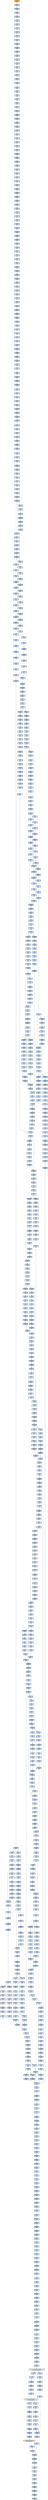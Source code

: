 strict digraph G {
	graph [bgcolor=transparent,
		name=G
	];
	node [color=lightsteelblue,
		fillcolor=lightsteelblue,
		shape=rectangle,
		style=filled
	];
	"0x008262c5"	[color=lightgrey,
		fillcolor=orange,
		label="0x008262c5
pusha"];
	"0x008262c6"	[label="0x008262c6
call"];
	"0x008262c5" -> "0x008262c6"	[color="#000000"];
	"0x008262cb"	[label="0x008262cb
popl"];
	"0x008262c6" -> "0x008262cb"	[color="#000000"];
	"0x008262cc"	[label="0x008262cc
addl"];
	"0x008262cb" -> "0x008262cc"	[color="#000000"];
	"0x008262d1"	[label="0x008262d1
movl"];
	"0x008262cc" -> "0x008262d1"	[color="#000000"];
	"0x008262d3"	[label="0x008262d3
addl"];
	"0x008262d1" -> "0x008262d3"	[color="#000000"];
	"0x008262d5"	[label="0x008262d5
subl"];
	"0x008262d3" -> "0x008262d5"	[color="#000000"];
	"0x008262d7"	[label="0x008262d7
movl"];
	"0x008262d5" -> "0x008262d7"	[color="#000000"];
	"0x008262d9"	[label="0x008262d9
lodsw"];
	"0x008262d7" -> "0x008262d9"	[color="#000000"];
	"0x008262db"	[label="0x008262db
shll"];
	"0x008262d9" -> "0x008262db"	[color="#000000"];
	"0x008262de"	[label="0x008262de
movl"];
	"0x008262db" -> "0x008262de"	[color="#000000"];
	"0x008262e0"	[label="0x008262e0
pushl"];
	"0x008262de" -> "0x008262e0"	[color="#000000"];
	"0x008262e1"	[label="0x008262e1
lodsl"];
	"0x008262e0" -> "0x008262e1"	[color="#000000"];
	"0x008262e2"	[label="0x008262e2
subl"];
	"0x008262e1" -> "0x008262e2"	[color="#000000"];
	"0x008262e4"	[label="0x008262e4
addl"];
	"0x008262e2" -> "0x008262e4"	[color="#000000"];
	"0x008262e6"	[label="0x008262e6
movl"];
	"0x008262e4" -> "0x008262e6"	[color="#000000"];
	"0x008262e8"	[label="0x008262e8
pushl"];
	"0x008262e6" -> "0x008262e8"	[color="#000000"];
	"0x008262e9"	[label="0x008262e9
pushl"];
	"0x008262e8" -> "0x008262e9"	[color="#000000"];
	"0x008262ea"	[label="0x008262ea
decl"];
	"0x008262e9" -> "0x008262ea"	[color="#000000"];
	"0x008262eb"	[label="0x008262eb
movb"];
	"0x008262ea" -> "0x008262eb"	[color="#000000"];
	"0x008262ef"	[label="0x008262ef
movb"];
	"0x008262eb" -> "0x008262ef"	[color="#000000"];
	"0x008262f2"	[label="0x008262f2
jne"];
	"0x008262ef" -> "0x008262f2"	[color="#000000"];
	"0x008262f4"	[label="0x008262f4
subl"];
	"0x008262f2" -> "0x008262f4"	[color="#000000",
		label=F];
	"0x008262f6"	[label="0x008262f6
lodsb"];
	"0x008262f4" -> "0x008262f6"	[color="#000000"];
	"0x008262f7"	[label="0x008262f7
movl"];
	"0x008262f6" -> "0x008262f7"	[color="#000000"];
	"0x008262f9"	[label="0x008262f9
andb"];
	"0x008262f7" -> "0x008262f9"	[color="#000000"];
	"0x008262fc"	[label="0x008262fc
andb"];
	"0x008262f9" -> "0x008262fc"	[color="#000000"];
	"0x008262fe"	[label="0x008262fe
shll"];
	"0x008262fc" -> "0x008262fe"	[color="#000000"];
	"0x00826301"	[label="0x00826301
movb"];
	"0x008262fe" -> "0x00826301"	[color="#000000"];
	"0x00826303"	[label="0x00826303
lodsb"];
	"0x00826301" -> "0x00826303"	[color="#000000"];
	"0x00826304"	[label="0x00826304
orl"];
	"0x00826303" -> "0x00826304"	[color="#000000"];
	"0x00826306"	[label="0x00826306
pushl"];
	"0x00826304" -> "0x00826306"	[color="#000000"];
	"0x00826307"	[label="0x00826307
addb"];
	"0x00826306" -> "0x00826307"	[color="#000000"];
	"0x00826309"	[label="0x00826309
movl"];
	"0x00826307" -> "0x00826309"	[color="#000000"];
	"0x0082630e"	[label="0x0082630e
shll"];
	"0x00826309" -> "0x0082630e"	[color="#000000"];
	"0x00826310"	[label="0x00826310
popl"];
	"0x0082630e" -> "0x00826310"	[color="#000000"];
	"0x00826311"	[label="0x00826311
popl"];
	"0x00826310" -> "0x00826311"	[color="#000000"];
	"0x00826312"	[label="0x00826312
movl"];
	"0x00826311" -> "0x00826312"	[color="#000000"];
	"0x00826314"	[label="0x00826314
leal"];
	"0x00826312" -> "0x00826314"	[color="#000000"];
	"0x0082631b"	[label="0x0082631b
pushl"];
	"0x00826314" -> "0x0082631b"	[color="#000000"];
	"0x0082631c"	[label="0x0082631c
subl"];
	"0x0082631b" -> "0x0082631c"	[color="#000000"];
	"0x0082631e"	[label="0x0082631e
pushl"];
	"0x0082631c" -> "0x0082631e"	[color="#000000"];
	"0x0082631f"	[label="0x0082631f
pushl"];
	"0x0082631e" -> "0x0082631f"	[color="#000000"];
	"0x00826320"	[label="0x00826320
movl"];
	"0x0082631f" -> "0x00826320"	[color="#000000"];
	"0x00826322"	[label="0x00826322
pushl"];
	"0x00826320" -> "0x00826322"	[color="#000000"];
	"0x00826323"	[label="0x00826323
movw"];
	"0x00826322" -> "0x00826323"	[color="#000000"];
	"0x00826326"	[label="0x00826326
shll"];
	"0x00826323" -> "0x00826326"	[color="#000000"];
	"0x00826329"	[label="0x00826329
pushl"];
	"0x00826326" -> "0x00826329"	[color="#000000"];
	"0x0082632a"	[label="0x0082632a
pushl"];
	"0x00826329" -> "0x0082632a"	[color="#000000"];
	"0x0082632b"	[label="0x0082632b
addl"];
	"0x0082632a" -> "0x0082632b"	[color="#000000"];
	"0x0082632e"	[label="0x0082632e
pushl"];
	"0x0082632b" -> "0x0082632e"	[color="#000000"];
	"0x0082632f"	[label="0x0082632f
pushl"];
	"0x0082632e" -> "0x0082632f"	[color="#000000"];
	"0x00826330"	[label="0x00826330
addl"];
	"0x0082632f" -> "0x00826330"	[color="#000000"];
	"0x00826333"	[label="0x00826333
pushl"];
	"0x00826330" -> "0x00826333"	[color="#000000"];
	"0x00826334"	[label="0x00826334
pushl"];
	"0x00826333" -> "0x00826334"	[color="#000000"];
	"0x00826335"	[label="0x00826335
call"];
	"0x00826334" -> "0x00826335"	[color="#000000"];
	"0x00826398"	[label="0x00826398
pushl"];
	"0x00826335" -> "0x00826398"	[color="#000000"];
	"0x00826399"	[label="0x00826399
pushl"];
	"0x00826398" -> "0x00826399"	[color="#000000"];
	"0x0082639a"	[label="0x0082639a
pushl"];
	"0x00826399" -> "0x0082639a"	[color="#000000"];
	"0x0082639b"	[label="0x0082639b
pushl"];
	"0x0082639a" -> "0x0082639b"	[color="#000000"];
	"0x0082639c"	[label="0x0082639c
subl"];
	"0x0082639b" -> "0x0082639c"	[color="#000000"];
	"0x0082639f"	[label="0x0082639f
movl"];
	"0x0082639c" -> "0x0082639f"	[color="#000000"];
	"0x008263a6"	[label="0x008263a6
movl"];
	"0x0082639f" -> "0x008263a6"	[color="#000000"];
	"0x008263ae"	[label="0x008263ae
movb"];
	"0x008263a6" -> "0x008263ae"	[color="#000000"];
	"0x008263b3"	[label="0x008263b3
movl"];
	"0x008263ae" -> "0x008263b3"	[color="#000000"];
	"0x008263ba"	[label="0x008263ba
leal"];
	"0x008263b3" -> "0x008263ba"	[color="#000000"];
	"0x008263bd"	[label="0x008263bd
movl"];
	"0x008263ba" -> "0x008263bd"	[color="#000000"];
	"0x008263c1"	[label="0x008263c1
movl"];
	"0x008263bd" -> "0x008263c1"	[color="#000000"];
	"0x008263c6"	[label="0x008263c6
movzbl"];
	"0x008263c1" -> "0x008263c6"	[color="#000000"];
	"0x008263ca"	[label="0x008263ca
movl"];
	"0x008263c6" -> "0x008263ca"	[color="#000000"];
	"0x008263cc"	[label="0x008263cc
shll"];
	"0x008263ca" -> "0x008263cc"	[color="#000000"];
	"0x008263ce"	[label="0x008263ce
movl"];
	"0x008263cc" -> "0x008263ce"	[color="#000000"];
	"0x008263d0"	[label="0x008263d0
decl"];
	"0x008263ce" -> "0x008263d0"	[color="#000000"];
	"0x008263d1"	[label="0x008263d1
movl"];
	"0x008263d0" -> "0x008263d1"	[color="#000000"];
	"0x008263d5"	[label="0x008263d5
movzbl"];
	"0x008263d1" -> "0x008263d5"	[color="#000000"];
	"0x008263d9"	[label="0x008263d9
shll"];
	"0x008263d5" -> "0x008263d9"	[color="#000000"];
	"0x008263db"	[label="0x008263db
decl"];
	"0x008263d9" -> "0x008263db"	[color="#000000"];
	"0x008263dc"	[label="0x008263dc
movl"];
	"0x008263db" -> "0x008263dc"	[color="#000000"];
	"0x008263e0"	[label="0x008263e0
movl"];
	"0x008263dc" -> "0x008263e0"	[color="#000000"];
	"0x008263e7"	[label="0x008263e7
movzbl"];
	"0x008263e0" -> "0x008263e7"	[color="#000000"];
	"0x008263ea"	[label="0x008263ea
movl"];
	"0x008263e7" -> "0x008263ea"	[color="#000000"];
	"0x008263f1"	[label="0x008263f1
movl"];
	"0x008263ea" -> "0x008263f1"	[color="#000000"];
	"0x008263f9"	[label="0x008263f9
movl"];
	"0x008263f1" -> "0x008263f9"	[color="#000000"];
	"0x008263ff"	[label="0x008263ff
movl"];
	"0x008263f9" -> "0x008263ff"	[color="#000000"];
	"0x00826404"	[label="0x00826404
movl"];
	"0x008263ff" -> "0x00826404"	[color="#000000"];
	"0x00826408"	[label="0x00826408
movl"];
	"0x00826404" -> "0x00826408"	[color="#000000"];
	"0x00826410"	[label="0x00826410
movl"];
	"0x00826408" -> "0x00826410"	[color="#000000"];
	"0x00826418"	[label="0x00826418
movl"];
	"0x00826410" -> "0x00826418"	[color="#000000"];
	"0x00826420"	[label="0x00826420
movl"];
	"0x00826418" -> "0x00826420"	[color="#000000"];
	"0x00826428"	[label="0x00826428
movzbl"];
	"0x00826420" -> "0x00826428"	[color="#000000"];
	"0x0082642c"	[label="0x0082642c
addl"];
	"0x00826428" -> "0x0082642c"	[color="#000000"];
	"0x0082642e"	[label="0x0082642e
shll"];
	"0x0082642c" -> "0x0082642e"	[color="#000000"];
	"0x00826430"	[label="0x00826430
leal"];
	"0x0082642e" -> "0x00826430"	[color="#000000"];
	"0x00826436"	[label="0x00826436
cmpl"];
	"0x00826430" -> "0x00826436"	[color="#000000"];
	"0x0082643a"	[label="0x0082643a
jae"];
	"0x00826436" -> "0x0082643a"	[color="#000000"];
	"0x0082643c"	[label="0x0082643c
movl"];
	"0x0082643a" -> "0x0082643c"	[color="#000000",
		label=F];
	"0x00826440"	[label="0x00826440
movw"];
	"0x0082643c" -> "0x00826440"	[color="#000000"];
	"0x00826445"	[label="0x00826445
addl"];
	"0x00826440" -> "0x00826445"	[color="#000000"];
	"0x00826448"	[label="0x00826448
loop"];
	"0x00826445" -> "0x00826448"	[color="#000000"];
	"0x0082644a"	[label="0x0082644a
movl"];
	"0x00826448" -> "0x0082644a"	[color="#000000",
		label=F];
	"0x00826451"	[label="0x00826451
xorl"];
	"0x0082644a" -> "0x00826451"	[color="#000000"];
	"0x00826453"	[label="0x00826453
movl"];
	"0x00826451" -> "0x00826453"	[color="#000000"];
	"0x0082645b"	[label="0x0082645b
movl"];
	"0x00826453" -> "0x0082645b"	[color="#000000"];
	"0x0082645d"	[label="0x0082645d
addl"];
	"0x0082645b" -> "0x0082645d"	[color="#000000"];
	"0x00826464"	[label="0x00826464
movl"];
	"0x0082645d" -> "0x00826464"	[color="#000000"];
	"0x00826468"	[label="0x00826468
xorl"];
	"0x00826464" -> "0x00826468"	[color="#000000"];
	"0x0082646a"	[label="0x0082646a
cmpl"];
	"0x00826468" -> "0x0082646a"	[color="#000000"];
	"0x0082646e"	[label="0x0082646e
je"];
	"0x0082646a" -> "0x0082646e"	[color="#000000"];
	"0x00826474"	[label="0x00826474
movzbl"];
	"0x0082646e" -> "0x00826474"	[color="#000000",
		label=F];
	"0x00826477"	[label="0x00826477
shll"];
	"0x00826474" -> "0x00826477"	[color="#000000"];
	"0x0082647a"	[label="0x0082647a
incl"];
	"0x00826477" -> "0x0082647a"	[color="#000000"];
	"0x0082647b"	[label="0x0082647b
incl"];
	"0x0082647a" -> "0x0082647b"	[color="#000000"];
	"0x0082647c"	[label="0x0082647c
orl"];
	"0x0082647b" -> "0x0082647c"	[color="#000000"];
	"0x0082647e"	[label="0x0082647e
cmpl"];
	"0x0082647c" -> "0x0082647e"	[color="#000000"];
	"0x00826481"	[label="0x00826481
jle"];
	"0x0082647e" -> "0x00826481"	[color="#000000"];
	"0x00826483"	[label="0x00826483
movl"];
	"0x00826481" -> "0x00826483"	[color="#000000",
		label=F];
	"0x0082648a"	[label="0x0082648a
cmpl"];
	"0x00826483" -> "0x0082648a"	[color="#000000"];
	"0x0082648e"	[label="0x0082648e
jae"];
	"0x0082648a" -> "0x0082648e"	[color="#000000"];
	"0x00826494"	[label="0x00826494
movl"];
	"0x0082648e" -> "0x00826494"	[color="#000000",
		label=F];
	"0x00826498"	[label="0x00826498
andl"];
	"0x00826494" -> "0x00826498"	[color="#000000"];
	"0x0082649c"	[label="0x0082649c
movl"];
	"0x00826498" -> "0x0082649c"	[color="#000000"];
	"0x008264a0"	[label="0x008264a0
movl"];
	"0x0082649c" -> "0x008264a0"	[color="#000000"];
	"0x008264a4"	[label="0x008264a4
shll"];
	"0x008264a0" -> "0x008264a4"	[color="#000000"];
	"0x008264a7"	[label="0x008264a7
movl"];
	"0x008264a4" -> "0x008264a7"	[color="#000000"];
	"0x008264ab"	[label="0x008264ab
addl"];
	"0x008264a7" -> "0x008264ab"	[color="#000000"];
	"0x008264ad"	[label="0x008264ad
cmpl"];
	"0x008264ab" -> "0x008264ad"	[color="#000000"];
	"0x008264b5"	[label="0x008264b5
leal"];
	"0x008264ad" -> "0x008264b5"	[color="#000000"];
	"0x008264b8"	[label="0x008264b8
ja"];
	"0x008264b5" -> "0x008264b8"	[color="#000000"];
	"0x008264d2"	[label="0x008264d2
movl"];
	"0x008264b8" -> "0x008264d2"	[color="#000000",
		label=T];
	"0x008264ba"	[label="0x008264ba
cmpl"];
	"0x008264b8" -> "0x008264ba"	[color="#000000",
		label=F];
	"0x008264d6"	[label="0x008264d6
movw"];
	"0x008264d2" -> "0x008264d6"	[color="#000000"];
	"0x008264da"	[label="0x008264da
shrl"];
	"0x008264d6" -> "0x008264da"	[color="#000000"];
	"0x008264dd"	[label="0x008264dd
movzwl"];
	"0x008264da" -> "0x008264dd"	[color="#000000"];
	"0x008264e0"	[label="0x008264e0
imull"];
	"0x008264dd" -> "0x008264e0"	[color="#000000"];
	"0x008264e3"	[label="0x008264e3
cmpl"];
	"0x008264e0" -> "0x008264e3"	[color="#000000"];
	"0x008264e5"	[label="0x008264e5
jae"];
	"0x008264e3" -> "0x008264e5"	[color="#000000"];
	"0x008264eb"	[label="0x008264eb
movl"];
	"0x008264e5" -> "0x008264eb"	[color="#000000",
		label=F];
	"0x008266c8"	[label="0x008266c8
movl"];
	"0x008264e5" -> "0x008266c8"	[color="#000000",
		label=T];
	"0x008264ef"	[label="0x008264ef
movl"];
	"0x008264eb" -> "0x008264ef"	[color="#000000"];
	"0x008264f4"	[label="0x008264f4
subl"];
	"0x008264ef" -> "0x008264f4"	[color="#000000"];
	"0x008264f6"	[label="0x008264f6
movb"];
	"0x008264f4" -> "0x008264f6"	[color="#000000"];
	"0x008264fa"	[label="0x008264fa
sarl"];
	"0x008264f6" -> "0x008264fa"	[color="#000000"];
	"0x008264fd"	[label="0x008264fd
movl"];
	"0x008264fa" -> "0x008264fd"	[color="#000000"];
	"0x00826502"	[label="0x00826502
leal"];
	"0x008264fd" -> "0x00826502"	[color="#000000"];
	"0x00826505"	[label="0x00826505
movzbl"];
	"0x00826502" -> "0x00826505"	[color="#000000"];
	"0x0082650a"	[label="0x0082650a
movw"];
	"0x00826505" -> "0x0082650a"	[color="#000000"];
	"0x0082650e"	[label="0x0082650e
movl"];
	"0x0082650a" -> "0x0082650e"	[color="#000000"];
	"0x00826512"	[label="0x00826512
andl"];
	"0x0082650e" -> "0x00826512"	[color="#000000"];
	"0x00826516"	[label="0x00826516
movl"];
	"0x00826512" -> "0x00826516"	[color="#000000"];
	"0x0082651a"	[label="0x0082651a
shll"];
	"0x00826516" -> "0x0082651a"	[color="#000000"];
	"0x0082651c"	[label="0x0082651c
movl"];
	"0x0082651a" -> "0x0082651c"	[color="#000000"];
	"0x00826521"	[label="0x00826521
subl"];
	"0x0082651c" -> "0x00826521"	[color="#000000"];
	"0x00826525"	[label="0x00826525
sarl"];
	"0x00826521" -> "0x00826525"	[color="#000000"];
	"0x00826527"	[label="0x00826527
addl"];
	"0x00826525" -> "0x00826527"	[color="#000000"];
	"0x00826529"	[label="0x00826529
imull"];
	"0x00826527" -> "0x00826529"	[color="#000000"];
	"0x0082652f"	[label="0x0082652f
cmpl"];
	"0x00826529" -> "0x0082652f"	[color="#000000"];
	"0x00826534"	[label="0x00826534
leal"];
	"0x0082652f" -> "0x00826534"	[color="#000000"];
	"0x0082653b"	[label="0x0082653b
movl"];
	"0x00826534" -> "0x0082653b"	[color="#000000"];
	"0x0082653f"	[label="0x0082653f
jle"];
	"0x0082653b" -> "0x0082653f"	[color="#000000"];
	"0x0082660f"	[label="0x0082660f
leal"];
	"0x0082653f" -> "0x0082660f"	[color="#000000",
		label=T];
	"0x00826545"	[label="0x00826545
movl"];
	"0x0082653f" -> "0x00826545"	[color="#000000",
		label=F];
	"0x00826612"	[label="0x00826612
movl"];
	"0x0082660f" -> "0x00826612"	[color="#000000"];
	"0x00826616"	[label="0x00826616
addl"];
	"0x00826612" -> "0x00826616"	[color="#000000"];
	"0x00826618"	[label="0x00826618
cmpl"];
	"0x00826616" -> "0x00826618"	[color="#000000"];
	"0x00826620"	[label="0x00826620
ja"];
	"0x00826618" -> "0x00826620"	[color="#000000"];
	"0x0082663a"	[label="0x0082663a
movl"];
	"0x00826620" -> "0x0082663a"	[color="#000000",
		label=T];
	"0x00826622"	[label="0x00826622
cmpl"];
	"0x00826620" -> "0x00826622"	[color="#000000",
		label=F];
	"0x0082663e"	[label="0x0082663e
movw"];
	"0x0082663a" -> "0x0082663e"	[color="#000000"];
	"0x00826642"	[label="0x00826642
shrl"];
	"0x0082663e" -> "0x00826642"	[color="#000000"];
	"0x00826645"	[label="0x00826645
movzwl"];
	"0x00826642" -> "0x00826645"	[color="#000000"];
	"0x00826648"	[label="0x00826648
imull"];
	"0x00826645" -> "0x00826648"	[color="#000000"];
	"0x0082664b"	[label="0x0082664b
cmpl"];
	"0x00826648" -> "0x0082664b"	[color="#000000"];
	"0x0082664d"	[label="0x0082664d
jae"];
	"0x0082664b" -> "0x0082664d"	[color="#000000"];
	"0x00826668"	[label="0x00826668
subl"];
	"0x0082664d" -> "0x00826668"	[color="#000000",
		label=T];
	"0x0082664f"	[label="0x0082664f
movl"];
	"0x0082664d" -> "0x0082664f"	[color="#000000",
		label=F];
	"0x0082666c"	[label="0x0082666c
subl"];
	"0x00826668" -> "0x0082666c"	[color="#000000"];
	"0x0082666e"	[label="0x0082666e
movl"];
	"0x0082666c" -> "0x0082666e"	[color="#000000"];
	"0x00826670"	[label="0x00826670
leal"];
	"0x0082666e" -> "0x00826670"	[color="#000000"];
	"0x00826673"	[label="0x00826673
shrw"];
	"0x00826670" -> "0x00826673"	[color="#000000"];
	"0x00826677"	[label="0x00826677
subw"];
	"0x00826673" -> "0x00826677"	[color="#000000"];
	"0x0082667a"	[label="0x0082667a
movw"];
	"0x00826677" -> "0x0082667a"	[color="#000000"];
	"0x0082667e"	[label="0x0082667e
jmp"];
	"0x0082667a" -> "0x0082667e"	[color="#000000"];
	"0x00826607"	[label="0x00826607
cmpl"];
	"0x0082667e" -> "0x00826607"	[color="#000000"];
	"0x0082660d"	[label="0x0082660d
jg"];
	"0x00826607" -> "0x0082660d"	[color="#000000"];
	"0x00826680"	[label="0x00826680
movl"];
	"0x0082660d" -> "0x00826680"	[color="#000000",
		label=T];
	"0x00826653"	[label="0x00826653
movl"];
	"0x0082664f" -> "0x00826653"	[color="#000000"];
	"0x00826658"	[label="0x00826658
subl"];
	"0x00826653" -> "0x00826658"	[color="#000000"];
	"0x0082665a"	[label="0x0082665a
movl"];
	"0x00826658" -> "0x0082665a"	[color="#000000"];
	"0x0082665c"	[label="0x0082665c
sarl"];
	"0x0082665a" -> "0x0082665c"	[color="#000000"];
	"0x0082665f"	[label="0x0082665f
leal"];
	"0x0082665c" -> "0x0082665f"	[color="#000000"];
	"0x00826662"	[label="0x00826662
movw"];
	"0x0082665f" -> "0x00826662"	[color="#000000"];
	"0x00826666"	[label="0x00826666
jmp"];
	"0x00826662" -> "0x00826666"	[color="#000000"];
	"0x00826666" -> "0x00826607"	[color="#000000"];
	"0x00826684"	[label="0x00826684
movl"];
	"0x00826680" -> "0x00826684"	[color="#000000"];
	"0x00826686"	[label="0x00826686
movl"];
	"0x00826684" -> "0x00826686"	[color="#000000"];
	"0x0082668d"	[label="0x0082668d
movb"];
	"0x00826686" -> "0x0082668d"	[color="#000000"];
	"0x00826691"	[label="0x00826691
movb"];
	"0x0082668d" -> "0x00826691"	[color="#000000"];
	"0x00826694"	[label="0x00826694
incl"];
	"0x00826691" -> "0x00826694"	[color="#000000"];
	"0x00826695"	[label="0x00826695
cmpl"];
	"0x00826694" -> "0x00826695"	[color="#000000"];
	"0x0082669a"	[label="0x0082669a
movl"];
	"0x00826695" -> "0x0082669a"	[color="#000000"];
	"0x0082669e"	[label="0x0082669e
jg"];
	"0x0082669a" -> "0x0082669e"	[color="#000000"];
	"0x008266a0"	[label="0x008266a0
movl"];
	"0x0082669e" -> "0x008266a0"	[color="#000000",
		label=F];
	"0x008266ad"	[label="0x008266ad
cmpl"];
	"0x0082669e" -> "0x008266ad"	[color="#000000",
		label=T];
	"0x008266a8"	[label="0x008266a8
jmp"];
	"0x008266a0" -> "0x008266a8"	[color="#000000"];
	"0x00826dc9"	[label="0x00826dc9
movl"];
	"0x008266a8" -> "0x00826dc9"	[color="#000000"];
	"0x00826dd0"	[label="0x00826dd0
cmpl"];
	"0x00826dc9" -> "0x00826dd0"	[color="#000000"];
	"0x00826dd4"	[label="0x00826dd4
jb"];
	"0x00826dd0" -> "0x00826dd4"	[color="#000000"];
	"0x00826dda"	[label="0x00826dda
cmpl"];
	"0x00826dd4" -> "0x00826dda"	[color="#000000",
		label=F];
	"0x008264be"	[label="0x008264be
je"];
	"0x008264ba" -> "0x008264be"	[color="#000000"];
	"0x008264c4"	[label="0x008264c4
shll"];
	"0x008264be" -> "0x008264c4"	[color="#000000",
		label=F];
	"0x008264c9"	[label="0x008264c9
movzbl"];
	"0x008264c4" -> "0x008264c9"	[color="#000000"];
	"0x008264cc"	[label="0x008264cc
shll"];
	"0x008264c9" -> "0x008264cc"	[color="#000000"];
	"0x008264cf"	[label="0x008264cf
incl"];
	"0x008264cc" -> "0x008264cf"	[color="#000000"];
	"0x008264d0"	[label="0x008264d0
orl"];
	"0x008264cf" -> "0x008264d0"	[color="#000000"];
	"0x008264d0" -> "0x008264d2"	[color="#000000"];
	"0x00826626"	[label="0x00826626
je"];
	"0x00826622" -> "0x00826626"	[color="#000000"];
	"0x0082662c"	[label="0x0082662c
shll"];
	"0x00826626" -> "0x0082662c"	[color="#000000",
		label=F];
	"0x00826631"	[label="0x00826631
movzbl"];
	"0x0082662c" -> "0x00826631"	[color="#000000"];
	"0x00826634"	[label="0x00826634
shll"];
	"0x00826631" -> "0x00826634"	[color="#000000"];
	"0x00826637"	[label="0x00826637
incl"];
	"0x00826634" -> "0x00826637"	[color="#000000"];
	"0x00826638"	[label="0x00826638
orl"];
	"0x00826637" -> "0x00826638"	[color="#000000"];
	"0x00826638" -> "0x0082663a"	[color="#000000"];
	"0x008266cc"	[label="0x008266cc
subl"];
	"0x008266c8" -> "0x008266cc"	[color="#000000"];
	"0x008266ce"	[label="0x008266ce
movl"];
	"0x008266cc" -> "0x008266ce"	[color="#000000"];
	"0x008266d2"	[label="0x008266d2
subl"];
	"0x008266ce" -> "0x008266d2"	[color="#000000"];
	"0x008266d4"	[label="0x008266d4
movl"];
	"0x008266d2" -> "0x008266d4"	[color="#000000"];
	"0x008266d6"	[label="0x008266d6
shrw"];
	"0x008266d4" -> "0x008266d6"	[color="#000000"];
	"0x008266da"	[label="0x008266da
subw"];
	"0x008266d6" -> "0x008266da"	[color="#000000"];
	"0x008266dd"	[label="0x008266dd
cmpl"];
	"0x008266da" -> "0x008266dd"	[color="#000000"];
	"0x008266e3"	[label="0x008266e3
movw"];
	"0x008266dd" -> "0x008266e3"	[color="#000000"];
	"0x008266e7"	[label="0x008266e7
movl"];
	"0x008266e3" -> "0x008266e7"	[color="#000000"];
	"0x008266eb"	[label="0x008266eb
leal"];
	"0x008266e7" -> "0x008266eb"	[color="#000000"];
	"0x008266ef"	[label="0x008266ef
movl"];
	"0x008266eb" -> "0x008266ef"	[color="#000000"];
	"0x008266f3"	[label="0x008266f3
ja"];
	"0x008266ef" -> "0x008266f3"	[color="#000000"];
	"0x008266f5"	[label="0x008266f5
cmpl"];
	"0x008266f3" -> "0x008266f5"	[color="#000000",
		label=F];
	"0x0082670b"	[label="0x0082670b
movl"];
	"0x008266f3" -> "0x0082670b"	[color="#000000",
		label=T];
	"0x008266f9"	[label="0x008266f9
je"];
	"0x008266f5" -> "0x008266f9"	[color="#000000"];
	"0x008266ff"	[label="0x008266ff
movzbl"];
	"0x008266f9" -> "0x008266ff"	[color="#000000",
		label=F];
	"0x00826702"	[label="0x00826702
shll"];
	"0x008266ff" -> "0x00826702"	[color="#000000"];
	"0x00826705"	[label="0x00826705
shll"];
	"0x00826702" -> "0x00826705"	[color="#000000"];
	"0x00826708"	[label="0x00826708
incl"];
	"0x00826705" -> "0x00826708"	[color="#000000"];
	"0x00826709"	[label="0x00826709
orl"];
	"0x00826708" -> "0x00826709"	[color="#000000"];
	"0x00826709" -> "0x0082670b"	[color="#000000"];
	"0x0082670f"	[label="0x0082670f
movl"];
	"0x0082670b" -> "0x0082670f"	[color="#000000"];
	"0x00826711"	[label="0x00826711
shrl"];
	"0x0082670f" -> "0x00826711"	[color="#000000"];
	"0x00826714"	[label="0x00826714
movw"];
	"0x00826711" -> "0x00826714"	[color="#000000"];
	"0x0082671b"	[label="0x0082671b
movzwl"];
	"0x00826714" -> "0x0082671b"	[color="#000000"];
	"0x0082671e"	[label="0x0082671e
imull"];
	"0x0082671b" -> "0x0082671e"	[color="#000000"];
	"0x00826721"	[label="0x00826721
cmpl"];
	"0x0082671e" -> "0x00826721"	[color="#000000"];
	"0x00826723"	[label="0x00826723
jae"];
	"0x00826721" -> "0x00826723"	[color="#000000"];
	"0x00826777"	[label="0x00826777
movl"];
	"0x00826723" -> "0x00826777"	[color="#000000",
		label=T];
	"0x00826725"	[label="0x00826725
movl"];
	"0x00826723" -> "0x00826725"	[color="#000000",
		label=F];
	"0x00826779"	[label="0x00826779
subl"];
	"0x00826777" -> "0x00826779"	[color="#000000"];
	"0x0082677b"	[label="0x0082677b
subl"];
	"0x00826779" -> "0x0082677b"	[color="#000000"];
	"0x0082677d"	[label="0x0082677d
movl"];
	"0x0082677b" -> "0x0082677d"	[color="#000000"];
	"0x0082677f"	[label="0x0082677f
shrw"];
	"0x0082677d" -> "0x0082677f"	[color="#000000"];
	"0x00826783"	[label="0x00826783
movl"];
	"0x0082677f" -> "0x00826783"	[color="#000000"];
	"0x00826787"	[label="0x00826787
subw"];
	"0x00826783" -> "0x00826787"	[color="#000000"];
	"0x0082678a"	[label="0x0082678a
cmpl"];
	"0x00826787" -> "0x0082678a"	[color="#000000"];
	"0x00826790"	[label="0x00826790
movw"];
	"0x0082678a" -> "0x00826790"	[color="#000000"];
	"0x00826797"	[label="0x00826797
ja"];
	"0x00826790" -> "0x00826797"	[color="#000000"];
	"0x008267af"	[label="0x008267af
movl"];
	"0x00826797" -> "0x008267af"	[color="#000000",
		label=T];
	"0x00826799"	[label="0x00826799
cmpl"];
	"0x00826797" -> "0x00826799"	[color="#000000",
		label=F];
	"0x008267b3"	[label="0x008267b3
movl"];
	"0x008267af" -> "0x008267b3"	[color="#000000"];
	"0x008267b5"	[label="0x008267b5
shrl"];
	"0x008267b3" -> "0x008267b5"	[color="#000000"];
	"0x008267b8"	[label="0x008267b8
movw"];
	"0x008267b5" -> "0x008267b8"	[color="#000000"];
	"0x008267bf"	[label="0x008267bf
movzwl"];
	"0x008267b8" -> "0x008267bf"	[color="#000000"];
	"0x008267c2"	[label="0x008267c2
imull"];
	"0x008267bf" -> "0x008267c2"	[color="#000000"];
	"0x008267c5"	[label="0x008267c5
cmpl"];
	"0x008267c2" -> "0x008267c5"	[color="#000000"];
	"0x008267c7"	[label="0x008267c7
jae"];
	"0x008267c5" -> "0x008267c7"	[color="#000000"];
	"0x008267cd"	[label="0x008267cd
movl"];
	"0x008267c7" -> "0x008267cd"	[color="#000000",
		label=F];
	"0x008268b0"	[label="0x008268b0
movl"];
	"0x008267c7" -> "0x008268b0"	[color="#000000",
		label=T];
	"0x008267d2"	[label="0x008267d2
movl"];
	"0x008267cd" -> "0x008267d2"	[color="#000000"];
	"0x008267d4"	[label="0x008267d4
subl"];
	"0x008267d2" -> "0x008267d4"	[color="#000000"];
	"0x008267d6"	[label="0x008267d6
movl"];
	"0x008267d4" -> "0x008267d6"	[color="#000000"];
	"0x008267de"	[label="0x008267de
movl"];
	"0x008267d6" -> "0x008267de"	[color="#000000"];
	"0x008267e0"	[label="0x008267e0
sarl"];
	"0x008267de" -> "0x008267e0"	[color="#000000"];
	"0x008267e3"	[label="0x008267e3
leal"];
	"0x008267e0" -> "0x008267e3"	[color="#000000"];
	"0x008267e6"	[label="0x008267e6
movl"];
	"0x008267e3" -> "0x008267e6"	[color="#000000"];
	"0x008267ea"	[label="0x008267ea
movw"];
	"0x008267e6" -> "0x008267ea"	[color="#000000"];
	"0x008267f1"	[label="0x008267f1
movl"];
	"0x008267ea" -> "0x008267f1"	[color="#000000"];
	"0x008267f5"	[label="0x008267f5
movl"];
	"0x008267f1" -> "0x008267f5"	[color="#000000"];
	"0x008267f9"	[label="0x008267f9
shll"];
	"0x008267f5" -> "0x008267f9"	[color="#000000"];
	"0x008267fc"	[label="0x008267fc
addl"];
	"0x008267f9" -> "0x008267fc"	[color="#000000"];
	"0x00826800"	[label="0x00826800
cmpl"];
	"0x008267fc" -> "0x00826800"	[color="#000000"];
	"0x00826806"	[label="0x00826806
leal"];
	"0x00826800" -> "0x00826806"	[color="#000000"];
	"0x00826809"	[label="0x00826809
ja"];
	"0x00826806" -> "0x00826809"	[color="#000000"];
	"0x00826821"	[label="0x00826821
movw"];
	"0x00826809" -> "0x00826821"	[color="#000000",
		label=T];
	"0x0082680b"	[label="0x0082680b
cmpl"];
	"0x00826809" -> "0x0082680b"	[color="#000000",
		label=F];
	"0x00826828"	[label="0x00826828
movl"];
	"0x00826821" -> "0x00826828"	[color="#000000"];
	"0x0082682a"	[label="0x0082682a
shrl"];
	"0x00826828" -> "0x0082682a"	[color="#000000"];
	"0x0082682d"	[label="0x0082682d
movzwl"];
	"0x0082682a" -> "0x0082682d"	[color="#000000"];
	"0x00826830"	[label="0x00826830
imull"];
	"0x0082682d" -> "0x00826830"	[color="#000000"];
	"0x00826833"	[label="0x00826833
cmpl"];
	"0x00826830" -> "0x00826833"	[color="#000000"];
	"0x00826835"	[label="0x00826835
jae"];
	"0x00826833" -> "0x00826835"	[color="#000000"];
	"0x00826897"	[label="0x00826897
subl"];
	"0x00826835" -> "0x00826897"	[color="#000000",
		label=T];
	"0x00826837"	[label="0x00826837
subl"];
	"0x00826835" -> "0x00826837"	[color="#000000",
		label=F];
	"0x00826899"	[label="0x00826899
subl"];
	"0x00826897" -> "0x00826899"	[color="#000000"];
	"0x0082689b"	[label="0x0082689b
movl"];
	"0x00826899" -> "0x0082689b"	[color="#000000"];
	"0x0082689d"	[label="0x0082689d
shrw"];
	"0x0082689b" -> "0x0082689d"	[color="#000000"];
	"0x008268a1"	[label="0x008268a1
subw"];
	"0x0082689d" -> "0x008268a1"	[color="#000000"];
	"0x008268a4"	[label="0x008268a4
movw"];
	"0x008268a1" -> "0x008268a4"	[color="#000000"];
	"0x008268ab"	[label="0x008268ab
jmp"];
	"0x008268a4" -> "0x008268ab"	[color="#000000"];
	"0x008269cf"	[label="0x008269cf
xorl"];
	"0x008268ab" -> "0x008269cf"	[color="#000000"];
	"0x008269d1"	[label="0x008269d1
cmpl"];
	"0x008269cf" -> "0x008269d1"	[color="#000000"];
	"0x008269d6"	[label="0x008269d6
movl"];
	"0x008269d1" -> "0x008269d6"	[color="#000000"];
	"0x008269da"	[label="0x008269da
setg"];
	"0x008269d6" -> "0x008269da"	[color="#000000"];
	"0x008269dd"	[label="0x008269dd
addl"];
	"0x008269da" -> "0x008269dd"	[color="#000000"];
	"0x008269e3"	[label="0x008269e3
leal"];
	"0x008269dd" -> "0x008269e3"	[color="#000000"];
	"0x008269e7"	[label="0x008269e7
movl"];
	"0x008269e3" -> "0x008269e7"	[color="#000000"];
	"0x008269eb"	[label="0x008269eb
cmpl"];
	"0x008269e7" -> "0x008269eb"	[color="#000000"];
	"0x008269f1"	[label="0x008269f1
ja"];
	"0x008269eb" -> "0x008269f1"	[color="#000000"];
	"0x00826a09"	[label="0x00826a09
movw"];
	"0x008269f1" -> "0x00826a09"	[color="#000000",
		label=T];
	"0x008269f3"	[label="0x008269f3
cmpl"];
	"0x008269f1" -> "0x008269f3"	[color="#000000",
		label=F];
	"0x00826a0c"	[label="0x00826a0c
movl"];
	"0x00826a09" -> "0x00826a0c"	[color="#000000"];
	"0x00826a0e"	[label="0x00826a0e
shrl"];
	"0x00826a0c" -> "0x00826a0e"	[color="#000000"];
	"0x00826a11"	[label="0x00826a11
movzwl"];
	"0x00826a0e" -> "0x00826a11"	[color="#000000"];
	"0x00826a14"	[label="0x00826a14
imull"];
	"0x00826a11" -> "0x00826a14"	[color="#000000"];
	"0x00826a17"	[label="0x00826a17
cmpl"];
	"0x00826a14" -> "0x00826a17"	[color="#000000"];
	"0x00826a19"	[label="0x00826a19
jae"];
	"0x00826a17" -> "0x00826a19"	[color="#000000"];
	"0x00826a1b"	[label="0x00826a1b
movl"];
	"0x00826a19" -> "0x00826a1b"	[color="#000000",
		label=F];
	"0x00826a4a"	[label="0x00826a4a
subl"];
	"0x00826a19" -> "0x00826a4a"	[color="#000000",
		label=T];
	"0x00826a1f"	[label="0x00826a1f
movl"];
	"0x00826a1b" -> "0x00826a1f"	[color="#000000"];
	"0x00826a24"	[label="0x00826a24
subl"];
	"0x00826a1f" -> "0x00826a24"	[color="#000000"];
	"0x00826a26"	[label="0x00826a26
shll"];
	"0x00826a24" -> "0x00826a26"	[color="#000000"];
	"0x00826a2b"	[label="0x00826a2b
sarl"];
	"0x00826a26" -> "0x00826a2b"	[color="#000000"];
	"0x00826a2e"	[label="0x00826a2e
movl"];
	"0x00826a2b" -> "0x00826a2e"	[color="#000000"];
	"0x00826a36"	[label="0x00826a36
leal"];
	"0x00826a2e" -> "0x00826a36"	[color="#000000"];
	"0x00826a39"	[label="0x00826a39
movw"];
	"0x00826a36" -> "0x00826a39"	[color="#000000"];
	"0x00826a3c"	[label="0x00826a3c
movl"];
	"0x00826a39" -> "0x00826a3c"	[color="#000000"];
	"0x00826a40"	[label="0x00826a40
leal"];
	"0x00826a3c" -> "0x00826a40"	[color="#000000"];
	"0x00826a44"	[label="0x00826a44
movl"];
	"0x00826a40" -> "0x00826a44"	[color="#000000"];
	"0x00826a48"	[label="0x00826a48
jmp"];
	"0x00826a44" -> "0x00826a48"	[color="#000000"];
	"0x00826abc"	[label="0x00826abc
movl"];
	"0x00826a48" -> "0x00826abc"	[color="#000000"];
	"0x00826ac4"	[label="0x00826ac4
jmp"];
	"0x00826abc" -> "0x00826ac4"	[color="#000000"];
	"0x00826af5"	[label="0x00826af5
movl"];
	"0x00826ac4" -> "0x00826af5"	[color="#000000"];
	"0x00826af9"	[label="0x00826af9
movl"];
	"0x00826af5" -> "0x00826af9"	[color="#000000"];
	"0x00826afe"	[label="0x00826afe
movl"];
	"0x00826af9" -> "0x00826afe"	[color="#000000"];
	"0x00826b02"	[label="0x00826b02
leal"];
	"0x00826afe" -> "0x00826b02"	[color="#000000"];
	"0x00826b05"	[label="0x00826b05
movl"];
	"0x00826b02" -> "0x00826b05"	[color="#000000"];
	"0x00826b09"	[label="0x00826b09
addl"];
	"0x00826b05" -> "0x00826b09"	[color="#000000"];
	"0x00826b0b"	[label="0x00826b0b
cmpl"];
	"0x00826b09" -> "0x00826b0b"	[color="#000000"];
	"0x00826b13"	[label="0x00826b13
ja"];
	"0x00826b0b" -> "0x00826b13"	[color="#000000"];
	"0x00826b2d"	[label="0x00826b2d
movl"];
	"0x00826b13" -> "0x00826b2d"	[color="#000000",
		label=T];
	"0x00826b15"	[label="0x00826b15
cmpl"];
	"0x00826b13" -> "0x00826b15"	[color="#000000",
		label=F];
	"0x00826b31"	[label="0x00826b31
movw"];
	"0x00826b2d" -> "0x00826b31"	[color="#000000"];
	"0x00826b34"	[label="0x00826b34
shrl"];
	"0x00826b31" -> "0x00826b34"	[color="#000000"];
	"0x00826b37"	[label="0x00826b37
movzwl"];
	"0x00826b34" -> "0x00826b37"	[color="#000000"];
	"0x00826b3a"	[label="0x00826b3a
imull"];
	"0x00826b37" -> "0x00826b3a"	[color="#000000"];
	"0x00826b3d"	[label="0x00826b3d
cmpl"];
	"0x00826b3a" -> "0x00826b3d"	[color="#000000"];
	"0x00826b3f"	[label="0x00826b3f
jae"];
	"0x00826b3d" -> "0x00826b3f"	[color="#000000"];
	"0x00826b41"	[label="0x00826b41
movl"];
	"0x00826b3f" -> "0x00826b41"	[color="#000000",
		label=F];
	"0x00826b59"	[label="0x00826b59
subl"];
	"0x00826b3f" -> "0x00826b59"	[color="#000000",
		label=T];
	"0x00826b45"	[label="0x00826b45
movl"];
	"0x00826b41" -> "0x00826b45"	[color="#000000"];
	"0x00826b4a"	[label="0x00826b4a
subl"];
	"0x00826b45" -> "0x00826b4a"	[color="#000000"];
	"0x00826b4c"	[label="0x00826b4c
sarl"];
	"0x00826b4a" -> "0x00826b4c"	[color="#000000"];
	"0x00826b4f"	[label="0x00826b4f
leal"];
	"0x00826b4c" -> "0x00826b4f"	[color="#000000"];
	"0x00826b52"	[label="0x00826b52
movl"];
	"0x00826b4f" -> "0x00826b52"	[color="#000000"];
	"0x00826b54"	[label="0x00826b54
movw"];
	"0x00826b52" -> "0x00826b54"	[color="#000000"];
	"0x00826b57"	[label="0x00826b57
jmp"];
	"0x00826b54" -> "0x00826b57"	[color="#000000"];
	"0x00826b6e"	[label="0x00826b6e
movl"];
	"0x00826b57" -> "0x00826b6e"	[color="#000000"];
	"0x00826b72"	[label="0x00826b72
decl"];
	"0x00826b6e" -> "0x00826b72"	[color="#000000"];
	"0x00826b73"	[label="0x00826b73
movl"];
	"0x00826b72" -> "0x00826b73"	[color="#000000"];
	"0x00826b77"	[label="0x00826b77
jne"];
	"0x00826b73" -> "0x00826b77"	[color="#000000"];
	"0x00826b79"	[label="0x00826b79
movb"];
	"0x00826b77" -> "0x00826b79"	[color="#000000",
		label=F];
	"0x00826b7d"	[label="0x00826b7d
movl"];
	"0x00826b79" -> "0x00826b7d"	[color="#000000"];
	"0x00826b82"	[label="0x00826b82
shll"];
	"0x00826b7d" -> "0x00826b82"	[color="#000000"];
	"0x00826b84"	[label="0x00826b84
subl"];
	"0x00826b82" -> "0x00826b84"	[color="#000000"];
	"0x00826b86"	[label="0x00826b86
addl"];
	"0x00826b84" -> "0x00826b86"	[color="#000000"];
	"0x00826b8a"	[label="0x00826b8a
cmpl"];
	"0x00826b86" -> "0x00826b8a"	[color="#000000"];
	"0x00826b8f"	[label="0x00826b8f
movl"];
	"0x00826b8a" -> "0x00826b8f"	[color="#000000"];
	"0x00826b93"	[label="0x00826b93
jg"];
	"0x00826b8f" -> "0x00826b93"	[color="#000000"];
	"0x00826d80"	[label="0x00826d80
movl"];
	"0x00826b93" -> "0x00826d80"	[color="#000000",
		label=T];
	"0x00826b99"	[label="0x00826b99
addl"];
	"0x00826b93" -> "0x00826b99"	[color="#000000",
		label=F];
	"0x00826d84"	[label="0x00826d84
movl"];
	"0x00826d80" -> "0x00826d84"	[color="#000000"];
	"0x00826d88"	[label="0x00826d88
addl"];
	"0x00826d84" -> "0x00826d88"	[color="#000000"];
	"0x00826d8b"	[label="0x00826d8b
cmpl"];
	"0x00826d88" -> "0x00826d8b"	[color="#000000"];
	"0x00826d8f"	[label="0x00826d8f
ja"];
	"0x00826d8b" -> "0x00826d8f"	[color="#000000"];
	"0x00826d91"	[label="0x00826d91
movl"];
	"0x00826d8f" -> "0x00826d91"	[color="#000000",
		label=F];
	"0x00826d98"	[label="0x00826d98
movl"];
	"0x00826d91" -> "0x00826d98"	[color="#000000"];
	"0x00826d9a"	[label="0x00826d9a
subl"];
	"0x00826d98" -> "0x00826d9a"	[color="#000000"];
	"0x00826d9e"	[label="0x00826d9e
addl"];
	"0x00826d9a" -> "0x00826d9e"	[color="#000000"];
	"0x00826da5"	[label="0x00826da5
leal"];
	"0x00826d9e" -> "0x00826da5"	[color="#000000"];
	"0x00826da9"	[label="0x00826da9
movb"];
	"0x00826da5" -> "0x00826da9"	[color="#000000"];
	"0x00826dab"	[label="0x00826dab
incl"];
	"0x00826da9" -> "0x00826dab"	[color="#000000"];
	"0x00826dac"	[label="0x00826dac
movb"];
	"0x00826dab" -> "0x00826dac"	[color="#000000"];
	"0x00826db0"	[label="0x00826db0
movb"];
	"0x00826dac" -> "0x00826db0"	[color="#000000"];
	"0x00826db2"	[label="0x00826db2
incl"];
	"0x00826db0" -> "0x00826db2"	[color="#000000"];
	"0x00826db3"	[label="0x00826db3
incl"];
	"0x00826db2" -> "0x00826db3"	[color="#000000"];
	"0x00826db7"	[label="0x00826db7
decl"];
	"0x00826db3" -> "0x00826db7"	[color="#000000"];
	"0x00826db8"	[label="0x00826db8
je"];
	"0x00826db7" -> "0x00826db8"	[color="#000000"];
	"0x00826db8" -> "0x00826dc9"	[color="#000000",
		label=T];
	"0x00826549"	[label="0x00826549
subl"];
	"0x00826545" -> "0x00826549"	[color="#000000"];
	"0x0082654d"	[label="0x0082654d
movl"];
	"0x00826549" -> "0x0082654d"	[color="#000000"];
	"0x00826554"	[label="0x00826554
movzbl"];
	"0x0082654d" -> "0x00826554"	[color="#000000"];
	"0x00826558"	[label="0x00826558
movl"];
	"0x00826554" -> "0x00826558"	[color="#000000"];
	"0x0082655c"	[label="0x0082655c
shll"];
	"0x00826558" -> "0x0082655c"	[color="#000000"];
	"0x00826560"	[label="0x00826560
movl"];
	"0x0082655c" -> "0x00826560"	[color="#000000"];
	"0x00826564"	[label="0x00826564
leal"];
	"0x00826560" -> "0x00826564"	[color="#000000"];
	"0x00826567"	[label="0x00826567
movl"];
	"0x00826564" -> "0x00826567"	[color="#000000"];
	"0x0082656b"	[label="0x0082656b
andl"];
	"0x00826567" -> "0x0082656b"	[color="#000000"];
	"0x00826571"	[label="0x00826571
cmpl"];
	"0x0082656b" -> "0x00826571"	[color="#000000"];
	"0x00826579"	[label="0x00826579
leal"];
	"0x00826571" -> "0x00826579"	[color="#000000"];
	"0x0082657d"	[label="0x0082657d
movl"];
	"0x00826579" -> "0x0082657d"	[color="#000000"];
	"0x00826581"	[label="0x00826581
leal"];
	"0x0082657d" -> "0x00826581"	[color="#000000"];
	"0x00826584"	[label="0x00826584
ja"];
	"0x00826581" -> "0x00826584"	[color="#000000"];
	"0x0082659e"	[label="0x0082659e
movl"];
	"0x00826584" -> "0x0082659e"	[color="#000000",
		label=T];
	"0x00826586"	[label="0x00826586
cmpl"];
	"0x00826584" -> "0x00826586"	[color="#000000",
		label=F];
	"0x008265a2"	[label="0x008265a2
movw"];
	"0x0082659e" -> "0x008265a2"	[color="#000000"];
	"0x008265a9"	[label="0x008265a9
shrl"];
	"0x008265a2" -> "0x008265a9"	[color="#000000"];
	"0x008265ac"	[label="0x008265ac
movzwl"];
	"0x008265a9" -> "0x008265ac"	[color="#000000"];
	"0x008265af"	[label="0x008265af
imull"];
	"0x008265ac" -> "0x008265af"	[color="#000000"];
	"0x008265b2"	[label="0x008265b2
cmpl"];
	"0x008265af" -> "0x008265b2"	[color="#000000"];
	"0x008265b4"	[label="0x008265b4
jae"];
	"0x008265b2" -> "0x008265b4"	[color="#000000"];
	"0x008265b6"	[label="0x008265b6
movl"];
	"0x008265b4" -> "0x008265b6"	[color="#000000",
		label=F];
	"0x008265d9"	[label="0x008265d9
subl"];
	"0x008265b4" -> "0x008265d9"	[color="#000000",
		label=T];
	"0x008265ba"	[label="0x008265ba
movl"];
	"0x008265b6" -> "0x008265ba"	[color="#000000"];
	"0x008265bf"	[label="0x008265bf
subl"];
	"0x008265ba" -> "0x008265bf"	[color="#000000"];
	"0x008265c1"	[label="0x008265c1
movl"];
	"0x008265bf" -> "0x008265c1"	[color="#000000"];
	"0x008265c3"	[label="0x008265c3
sarl"];
	"0x008265c1" -> "0x008265c3"	[color="#000000"];
	"0x008265c6"	[label="0x008265c6
cmpl"];
	"0x008265c3" -> "0x008265c6"	[color="#000000"];
	"0x008265cb"	[label="0x008265cb
leal"];
	"0x008265c6" -> "0x008265cb"	[color="#000000"];
	"0x008265ce"	[label="0x008265ce
movw"];
	"0x008265cb" -> "0x008265ce"	[color="#000000"];
	"0x008265d5"	[label="0x008265d5
je"];
	"0x008265ce" -> "0x008265d5"	[color="#000000"];
	"0x008265d7"	[label="0x008265d7
jmp"];
	"0x008265d5" -> "0x008265d7"	[color="#000000",
		label=F];
	"0x008265f9"	[label="0x008265f9
cmpl"];
	"0x008265d5" -> "0x008265f9"	[color="#000000",
		label=T];
	"0x008265d7" -> "0x00826607"	[color="#000000"];
	"0x008266b2"	[label="0x008266b2
jg"];
	"0x008266ad" -> "0x008266b2"	[color="#000000"];
	"0x008266b4"	[label="0x008266b4
subl"];
	"0x008266b2" -> "0x008266b4"	[color="#000000",
		label=F];
	"0x008266be"	[label="0x008266be
subl"];
	"0x008266b2" -> "0x008266be"	[color="#000000",
		label=T];
	"0x008266b9"	[label="0x008266b9
jmp"];
	"0x008266b4" -> "0x008266b9"	[color="#000000"];
	"0x008266b9" -> "0x00826dc9"	[color="#000000"];
	"0x00826727"	[label="0x00826727
movl"];
	"0x00826725" -> "0x00826727"	[color="#000000"];
	"0x0082672c"	[label="0x0082672c
subl"];
	"0x00826727" -> "0x0082672c"	[color="#000000"];
	"0x0082672e"	[label="0x0082672e
movl"];
	"0x0082672c" -> "0x0082672e"	[color="#000000"];
	"0x00826732"	[label="0x00826732
sarl"];
	"0x0082672e" -> "0x00826732"	[color="#000000"];
	"0x00826735"	[label="0x00826735
movl"];
	"0x00826732" -> "0x00826735"	[color="#000000"];
	"0x00826739"	[label="0x00826739
leal"];
	"0x00826735" -> "0x00826739"	[color="#000000"];
	"0x0082673c"	[label="0x0082673c
movl"];
	"0x00826739" -> "0x0082673c"	[color="#000000"];
	"0x00826740"	[label="0x00826740
movl"];
	"0x0082673c" -> "0x00826740"	[color="#000000"];
	"0x00826744"	[label="0x00826744
movl"];
	"0x00826740" -> "0x00826744"	[color="#000000"];
	"0x00826748"	[label="0x00826748
movw"];
	"0x00826744" -> "0x00826748"	[color="#000000"];
	"0x0082674f"	[label="0x0082674f
movl"];
	"0x00826748" -> "0x0082674f"	[color="#000000"];
	"0x00826753"	[label="0x00826753
movl"];
	"0x0082674f" -> "0x00826753"	[color="#000000"];
	"0x00826757"	[label="0x00826757
movl"];
	"0x00826753" -> "0x00826757"	[color="#000000"];
	"0x0082675b"	[label="0x0082675b
xorl"];
	"0x00826757" -> "0x0082675b"	[color="#000000"];
	"0x0082675d"	[label="0x0082675d
cmpl"];
	"0x0082675b" -> "0x0082675d"	[color="#000000"];
	"0x00826762"	[label="0x00826762
setg"];
	"0x0082675d" -> "0x00826762"	[color="#000000"];
	"0x00826765"	[label="0x00826765
addl"];
	"0x00826762" -> "0x00826765"	[color="#000000"];
	"0x0082676b"	[label="0x0082676b
leal"];
	"0x00826765" -> "0x0082676b"	[color="#000000"];
	"0x0082676e"	[label="0x0082676e
movl"];
	"0x0082676b" -> "0x0082676e"	[color="#000000"];
	"0x00826772"	[label="0x00826772
jmp"];
	"0x0082676e" -> "0x00826772"	[color="#000000"];
	"0x00826772" -> "0x008269eb"	[color="#000000"];
	"0x00826b5d"	[label="0x00826b5d
subl"];
	"0x00826b59" -> "0x00826b5d"	[color="#000000"];
	"0x00826b5f"	[label="0x00826b5f
movl"];
	"0x00826b5d" -> "0x00826b5f"	[color="#000000"];
	"0x00826b61"	[label="0x00826b61
shrw"];
	"0x00826b5f" -> "0x00826b61"	[color="#000000"];
	"0x00826b65"	[label="0x00826b65
subw"];
	"0x00826b61" -> "0x00826b65"	[color="#000000"];
	"0x00826b68"	[label="0x00826b68
movw"];
	"0x00826b65" -> "0x00826b68"	[color="#000000"];
	"0x00826b6b"	[label="0x00826b6b
leal"];
	"0x00826b68" -> "0x00826b6b"	[color="#000000"];
	"0x00826b6b" -> "0x00826b6e"	[color="#000000"];
	"0x00826b9e"	[label="0x00826b9e
cmpl"];
	"0x00826b99" -> "0x00826b9e"	[color="#000000"];
	"0x00826ba1"	[label="0x00826ba1
movl"];
	"0x00826b9e" -> "0x00826ba1"	[color="#000000"];
	"0x00826ba3"	[label="0x00826ba3
jle"];
	"0x00826ba1" -> "0x00826ba3"	[color="#000000"];
	"0x00826baa"	[label="0x00826baa
movl"];
	"0x00826ba3" -> "0x00826baa"	[color="#000000",
		label=T];
	"0x00826ba5"	[label="0x00826ba5
movl"];
	"0x00826ba3" -> "0x00826ba5"	[color="#000000",
		label=F];
	"0x00826bae"	[label="0x00826bae
shll"];
	"0x00826baa" -> "0x00826bae"	[color="#000000"];
	"0x00826bb1"	[label="0x00826bb1
movl"];
	"0x00826bae" -> "0x00826bb1"	[color="#000000"];
	"0x00826bb9"	[label="0x00826bb9
leal"];
	"0x00826bb1" -> "0x00826bb9"	[color="#000000"];
	"0x00826bc0"	[label="0x00826bc0
movl"];
	"0x00826bb9" -> "0x00826bc0"	[color="#000000"];
	"0x00826bc4"	[label="0x00826bc4
movl"];
	"0x00826bc0" -> "0x00826bc4"	[color="#000000"];
	"0x00826bc9"	[label="0x00826bc9
leal"];
	"0x00826bc4" -> "0x00826bc9"	[color="#000000"];
	"0x00826bcc"	[label="0x00826bcc
movl"];
	"0x00826bc9" -> "0x00826bcc"	[color="#000000"];
	"0x00826bd0"	[label="0x00826bd0
addl"];
	"0x00826bcc" -> "0x00826bd0"	[color="#000000"];
	"0x00826bd2"	[label="0x00826bd2
cmpl"];
	"0x00826bd0" -> "0x00826bd2"	[color="#000000"];
	"0x00826bda"	[label="0x00826bda
ja"];
	"0x00826bd2" -> "0x00826bda"	[color="#000000"];
	"0x00826bf4"	[label="0x00826bf4
movl"];
	"0x00826bda" -> "0x00826bf4"	[color="#000000",
		label=T];
	"0x00826bdc"	[label="0x00826bdc
cmpl"];
	"0x00826bda" -> "0x00826bdc"	[color="#000000",
		label=F];
	"0x00826bf8"	[label="0x00826bf8
movw"];
	"0x00826bf4" -> "0x00826bf8"	[color="#000000"];
	"0x00826bfb"	[label="0x00826bfb
shrl"];
	"0x00826bf8" -> "0x00826bfb"	[color="#000000"];
	"0x00826bfe"	[label="0x00826bfe
movzwl"];
	"0x00826bfb" -> "0x00826bfe"	[color="#000000"];
	"0x00826c01"	[label="0x00826c01
imull"];
	"0x00826bfe" -> "0x00826c01"	[color="#000000"];
	"0x00826c04"	[label="0x00826c04
cmpl"];
	"0x00826c01" -> "0x00826c04"	[color="#000000"];
	"0x00826c06"	[label="0x00826c06
jae"];
	"0x00826c04" -> "0x00826c06"	[color="#000000"];
	"0x00826c08"	[label="0x00826c08
movl"];
	"0x00826c06" -> "0x00826c08"	[color="#000000",
		label=F];
	"0x00826c20"	[label="0x00826c20
subl"];
	"0x00826c06" -> "0x00826c20"	[color="#000000",
		label=T];
	"0x00826c0c"	[label="0x00826c0c
movl"];
	"0x00826c08" -> "0x00826c0c"	[color="#000000"];
	"0x00826c11"	[label="0x00826c11
subl"];
	"0x00826c0c" -> "0x00826c11"	[color="#000000"];
	"0x00826c13"	[label="0x00826c13
sarl"];
	"0x00826c11" -> "0x00826c13"	[color="#000000"];
	"0x00826c16"	[label="0x00826c16
leal"];
	"0x00826c13" -> "0x00826c16"	[color="#000000"];
	"0x00826c19"	[label="0x00826c19
movw"];
	"0x00826c16" -> "0x00826c19"	[color="#000000"];
	"0x00826c1c"	[label="0x00826c1c
movl"];
	"0x00826c19" -> "0x00826c1c"	[color="#000000"];
	"0x00826c1e"	[label="0x00826c1e
jmp"];
	"0x00826c1c" -> "0x00826c1e"	[color="#000000"];
	"0x00826c35"	[label="0x00826c35
movl"];
	"0x00826c1e" -> "0x00826c35"	[color="#000000"];
	"0x00826c39"	[label="0x00826c39
decl"];
	"0x00826c35" -> "0x00826c39"	[color="#000000"];
	"0x00826c3a"	[label="0x00826c3a
movl"];
	"0x00826c39" -> "0x00826c3a"	[color="#000000"];
	"0x00826c3e"	[label="0x00826c3e
jne"];
	"0x00826c3a" -> "0x00826c3e"	[color="#000000"];
	"0x00826c40"	[label="0x00826c40
leal"];
	"0x00826c3e" -> "0x00826c40"	[color="#000000",
		label=F];
	"0x00826be0"	[label="0x00826be0
je"];
	"0x00826bdc" -> "0x00826be0"	[color="#000000"];
	"0x00826be6"	[label="0x00826be6
shll"];
	"0x00826be0" -> "0x00826be6"	[color="#000000",
		label=F];
	"0x00826beb"	[label="0x00826beb
movzbl"];
	"0x00826be6" -> "0x00826beb"	[color="#000000"];
	"0x00826bee"	[label="0x00826bee
shll"];
	"0x00826beb" -> "0x00826bee"	[color="#000000"];
	"0x00826bf1"	[label="0x00826bf1
incl"];
	"0x00826bee" -> "0x00826bf1"	[color="#000000"];
	"0x00826bf2"	[label="0x00826bf2
orl"];
	"0x00826bf1" -> "0x00826bf2"	[color="#000000"];
	"0x00826bf2" -> "0x00826bf4"	[color="#000000"];
	"0x00826c24"	[label="0x00826c24
subl"];
	"0x00826c20" -> "0x00826c24"	[color="#000000"];
	"0x00826c26"	[label="0x00826c26
movl"];
	"0x00826c24" -> "0x00826c26"	[color="#000000"];
	"0x00826c28"	[label="0x00826c28
shrw"];
	"0x00826c26" -> "0x00826c28"	[color="#000000"];
	"0x00826c2c"	[label="0x00826c2c
subw"];
	"0x00826c28" -> "0x00826c2c"	[color="#000000"];
	"0x00826c2f"	[label="0x00826c2f
leal"];
	"0x00826c2c" -> "0x00826c2f"	[color="#000000"];
	"0x00826c32"	[label="0x00826c32
movw"];
	"0x00826c2f" -> "0x00826c32"	[color="#000000"];
	"0x00826c32" -> "0x00826c35"	[color="#000000"];
	"0x00826c43"	[label="0x00826c43
cmpl"];
	"0x00826c40" -> "0x00826c43"	[color="#000000"];
	"0x00826c46"	[label="0x00826c46
movl"];
	"0x00826c43" -> "0x00826c46"	[color="#000000"];
	"0x00826c49"	[label="0x00826c49
jle"];
	"0x00826c46" -> "0x00826c49"	[color="#000000"];
	"0x00826c4f"	[label="0x00826c4f
movl"];
	"0x00826c49" -> "0x00826c4f"	[color="#000000",
		label=F];
	"0x00826d76"	[label="0x00826d76
movl"];
	"0x00826c49" -> "0x00826d76"	[color="#000000",
		label=T];
	"0x00826c51"	[label="0x00826c51
movl"];
	"0x00826c4f" -> "0x00826c51"	[color="#000000"];
	"0x00826c53"	[label="0x00826c53
sarl"];
	"0x00826c51" -> "0x00826c53"	[color="#000000"];
	"0x00826c55"	[label="0x00826c55
andl"];
	"0x00826c53" -> "0x00826c55"	[color="#000000"];
	"0x00826c58"	[label="0x00826c58
leal"];
	"0x00826c55" -> "0x00826c58"	[color="#000000"];
	"0x00826c5b"	[label="0x00826c5b
orl"];
	"0x00826c58" -> "0x00826c5b"	[color="#000000"];
	"0x00826c5e"	[label="0x00826c5e
cmpl"];
	"0x00826c5b" -> "0x00826c5e"	[color="#000000"];
	"0x00826c61"	[label="0x00826c61
movl"];
	"0x00826c5e" -> "0x00826c61"	[color="#000000"];
	"0x00826c65"	[label="0x00826c65
jg"];
	"0x00826c61" -> "0x00826c65"	[color="#000000"];
	"0x00826c67"	[label="0x00826c67
movl"];
	"0x00826c65" -> "0x00826c67"	[color="#000000",
		label=F];
	"0x00826c83"	[label="0x00826c83
leal"];
	"0x00826c65" -> "0x00826c83"	[color="#000000",
		label=T];
	"0x00826c6b"	[label="0x00826c6b
shll"];
	"0x00826c67" -> "0x00826c6b"	[color="#000000"];
	"0x00826c6d"	[label="0x00826c6d
addl"];
	"0x00826c6b" -> "0x00826c6d"	[color="#000000"];
	"0x00826c6f"	[label="0x00826c6f
movl"];
	"0x00826c6d" -> "0x00826c6f"	[color="#000000"];
	"0x00826c72"	[label="0x00826c72
leal"];
	"0x00826c6f" -> "0x00826c72"	[color="#000000"];
	"0x00826c76"	[label="0x00826c76
subl"];
	"0x00826c72" -> "0x00826c76"	[color="#000000"];
	"0x00826c78"	[label="0x00826c78
addl"];
	"0x00826c76" -> "0x00826c78"	[color="#000000"];
	"0x00826c7d"	[label="0x00826c7d
movl"];
	"0x00826c78" -> "0x00826c7d"	[color="#000000"];
	"0x00826c81"	[label="0x00826c81
jmp"];
	"0x00826c7d" -> "0x00826c81"	[color="#000000"];
	"0x00826cd9"	[label="0x00826cd9
movl"];
	"0x00826c81" -> "0x00826cd9"	[color="#000000"];
	"0x00826ce1"	[label="0x00826ce1
movl"];
	"0x00826cd9" -> "0x00826ce1"	[color="#000000"];
	"0x00826ce6"	[label="0x00826ce6
movl"];
	"0x00826ce1" -> "0x00826ce6"	[color="#000000"];
	"0x00826cea"	[label="0x00826cea
addl"];
	"0x00826ce6" -> "0x00826cea"	[color="#000000"];
	"0x00826cec"	[label="0x00826cec
movl"];
	"0x00826cea" -> "0x00826cec"	[color="#000000"];
	"0x00826cf0"	[label="0x00826cf0
addl"];
	"0x00826cec" -> "0x00826cf0"	[color="#000000"];
	"0x00826cf2"	[label="0x00826cf2
cmpl"];
	"0x00826cf0" -> "0x00826cf2"	[color="#000000"];
	"0x00826cfa"	[label="0x00826cfa
ja"];
	"0x00826cf2" -> "0x00826cfa"	[color="#000000"];
	"0x00826d14"	[label="0x00826d14
movl"];
	"0x00826cfa" -> "0x00826d14"	[color="#000000",
		label=T];
	"0x00826cfc"	[label="0x00826cfc
cmpl"];
	"0x00826cfa" -> "0x00826cfc"	[color="#000000",
		label=F];
	"0x00826d18"	[label="0x00826d18
movw"];
	"0x00826d14" -> "0x00826d18"	[color="#000000"];
	"0x00826d1c"	[label="0x00826d1c
shrl"];
	"0x00826d18" -> "0x00826d1c"	[color="#000000"];
	"0x00826d1f"	[label="0x00826d1f
movzwl"];
	"0x00826d1c" -> "0x00826d1f"	[color="#000000"];
	"0x00826d22"	[label="0x00826d22
imull"];
	"0x00826d1f" -> "0x00826d22"	[color="#000000"];
	"0x00826d25"	[label="0x00826d25
cmpl"];
	"0x00826d22" -> "0x00826d25"	[color="#000000"];
	"0x00826d27"	[label="0x00826d27
jae"];
	"0x00826d25" -> "0x00826d27"	[color="#000000"];
	"0x00826d44"	[label="0x00826d44
subl"];
	"0x00826d27" -> "0x00826d44"	[color="#000000",
		label=T];
	"0x00826d29"	[label="0x00826d29
movl"];
	"0x00826d27" -> "0x00826d29"	[color="#000000",
		label=F];
	"0x00826d48"	[label="0x00826d48
subl"];
	"0x00826d44" -> "0x00826d48"	[color="#000000"];
	"0x00826d4a"	[label="0x00826d4a
movl"];
	"0x00826d48" -> "0x00826d4a"	[color="#000000"];
	"0x00826d4c"	[label="0x00826d4c
shrw"];
	"0x00826d4a" -> "0x00826d4c"	[color="#000000"];
	"0x00826d50"	[label="0x00826d50
subw"];
	"0x00826d4c" -> "0x00826d50"	[color="#000000"];
	"0x00826d53"	[label="0x00826d53
movl"];
	"0x00826d50" -> "0x00826d53"	[color="#000000"];
	"0x00826d57"	[label="0x00826d57
movw"];
	"0x00826d53" -> "0x00826d57"	[color="#000000"];
	"0x00826d5b"	[label="0x00826d5b
movl"];
	"0x00826d57" -> "0x00826d5b"	[color="#000000"];
	"0x00826d5f"	[label="0x00826d5f
incl"];
	"0x00826d5b" -> "0x00826d5f"	[color="#000000"];
	"0x00826d60"	[label="0x00826d60
orl"];
	"0x00826d5f" -> "0x00826d60"	[color="#000000"];
	"0x00826d63"	[label="0x00826d63
movl"];
	"0x00826d60" -> "0x00826d63"	[color="#000000"];
	"0x00826d67"	[label="0x00826d67
shll"];
	"0x00826d63" -> "0x00826d67"	[color="#000000"];
	"0x00826d6b"	[label="0x00826d6b
decl"];
	"0x00826d67" -> "0x00826d6b"	[color="#000000"];
	"0x00826d6c"	[label="0x00826d6c
movl"];
	"0x00826d6b" -> "0x00826d6c"	[color="#000000"];
	"0x00826d70"	[label="0x00826d70
jne"];
	"0x00826d6c" -> "0x00826d70"	[color="#000000"];
	"0x00826d70" -> "0x00826d76"	[color="#000000",
		label=F];
	"0x00826d2d"	[label="0x00826d2d
movl"];
	"0x00826d29" -> "0x00826d2d"	[color="#000000"];
	"0x00826d32"	[label="0x00826d32
subl"];
	"0x00826d2d" -> "0x00826d32"	[color="#000000"];
	"0x00826d34"	[label="0x00826d34
sarl"];
	"0x00826d32" -> "0x00826d34"	[color="#000000"];
	"0x00826d37"	[label="0x00826d37
leal"];
	"0x00826d34" -> "0x00826d37"	[color="#000000"];
	"0x00826d3a"	[label="0x00826d3a
movw"];
	"0x00826d37" -> "0x00826d3a"	[color="#000000"];
	"0x00826d3e"	[label="0x00826d3e
movl"];
	"0x00826d3a" -> "0x00826d3e"	[color="#000000"];
	"0x00826d42"	[label="0x00826d42
jmp"];
	"0x00826d3e" -> "0x00826d42"	[color="#000000"];
	"0x00826d42" -> "0x00826d63"	[color="#000000"];
	"0x00826d79"	[label="0x00826d79
incl"];
	"0x00826d76" -> "0x00826d79"	[color="#000000"];
	"0x00826d7a"	[label="0x00826d7a
movl"];
	"0x00826d79" -> "0x00826d7a"	[color="#000000"];
	"0x00826d7e"	[label="0x00826d7e
je"];
	"0x00826d7a" -> "0x00826d7e"	[color="#000000"];
	"0x00826d7e" -> "0x00826d80"	[color="#000000",
		label=F];
	"0x0082658a"	[label="0x0082658a
je"];
	"0x00826586" -> "0x0082658a"	[color="#000000"];
	"0x00826590"	[label="0x00826590
shll"];
	"0x0082658a" -> "0x00826590"	[color="#000000",
		label=F];
	"0x00826595"	[label="0x00826595
movzbl"];
	"0x00826590" -> "0x00826595"	[color="#000000"];
	"0x00826598"	[label="0x00826598
shll"];
	"0x00826595" -> "0x00826598"	[color="#000000"];
	"0x0082659b"	[label="0x0082659b
incl"];
	"0x00826598" -> "0x0082659b"	[color="#000000"];
	"0x0082659c"	[label="0x0082659c
orl"];
	"0x0082659b" -> "0x0082659c"	[color="#000000"];
	"0x0082659c" -> "0x0082659e"	[color="#000000"];
	"0x008265ff"	[label="0x008265ff
jle"];
	"0x008265f9" -> "0x008265ff"	[color="#000000"];
	"0x00826605"	[label="0x00826605
jmp"];
	"0x008265ff" -> "0x00826605"	[color="#000000",
		label=F];
	"0x008265dd"	[label="0x008265dd
subl"];
	"0x008265d9" -> "0x008265dd"	[color="#000000"];
	"0x008265df"	[label="0x008265df
movl"];
	"0x008265dd" -> "0x008265df"	[color="#000000"];
	"0x008265e1"	[label="0x008265e1
leal"];
	"0x008265df" -> "0x008265e1"	[color="#000000"];
	"0x008265e4"	[label="0x008265e4
shrw"];
	"0x008265e1" -> "0x008265e4"	[color="#000000"];
	"0x008265e8"	[label="0x008265e8
subw"];
	"0x008265e4" -> "0x008265e8"	[color="#000000"];
	"0x008265eb"	[label="0x008265eb
cmpl"];
	"0x008265e8" -> "0x008265eb"	[color="#000000"];
	"0x008265f0"	[label="0x008265f0
movw"];
	"0x008265eb" -> "0x008265f0"	[color="#000000"];
	"0x008265f7"	[label="0x008265f7
je"];
	"0x008265f0" -> "0x008265f7"	[color="#000000"];
	"0x008265f7" -> "0x00826607"	[color="#000000",
		label=T];
	"0x008265f7" -> "0x008265f9"	[color="#000000",
		label=F];
	"0x008269f7"	[label="0x008269f7
je"];
	"0x008269f3" -> "0x008269f7"	[color="#000000"];
	"0x008269fd"	[label="0x008269fd
movzbl"];
	"0x008269f7" -> "0x008269fd"	[color="#000000",
		label=F];
	"0x00826a00"	[label="0x00826a00
shll"];
	"0x008269fd" -> "0x00826a00"	[color="#000000"];
	"0x00826a03"	[label="0x00826a03
shll"];
	"0x00826a00" -> "0x00826a03"	[color="#000000"];
	"0x00826a06"	[label="0x00826a06
incl"];
	"0x00826a03" -> "0x00826a06"	[color="#000000"];
	"0x00826a07"	[label="0x00826a07
orl"];
	"0x00826a06" -> "0x00826a07"	[color="#000000"];
	"0x00826a07" -> "0x00826a09"	[color="#000000"];
	"0x00826b19"	[label="0x00826b19
je"];
	"0x00826b15" -> "0x00826b19"	[color="#000000"];
	"0x00826b1f"	[label="0x00826b1f
shll"];
	"0x00826b19" -> "0x00826b1f"	[color="#000000",
		label=F];
	"0x00826b24"	[label="0x00826b24
movzbl"];
	"0x00826b1f" -> "0x00826b24"	[color="#000000"];
	"0x00826b27"	[label="0x00826b27
shll"];
	"0x00826b24" -> "0x00826b27"	[color="#000000"];
	"0x00826b2a"	[label="0x00826b2a
incl"];
	"0x00826b27" -> "0x00826b2a"	[color="#000000"];
	"0x00826b2b"	[label="0x00826b2b
orl"];
	"0x00826b2a" -> "0x00826b2b"	[color="#000000"];
	"0x00826b2b" -> "0x00826b2d"	[color="#000000"];
	"0x00826d00"	[label="0x00826d00
je"];
	"0x00826cfc" -> "0x00826d00"	[color="#000000"];
	"0x00826d06"	[label="0x00826d06
shll"];
	"0x00826d00" -> "0x00826d06"	[color="#000000",
		label=F];
	"0x00826d0b"	[label="0x00826d0b
movzbl"];
	"0x00826d06" -> "0x00826d0b"	[color="#000000"];
	"0x00826d0e"	[label="0x00826d0e
shll"];
	"0x00826d0b" -> "0x00826d0e"	[color="#000000"];
	"0x00826d11"	[label="0x00826d11
incl"];
	"0x00826d0e" -> "0x00826d11"	[color="#000000"];
	"0x00826d12"	[label="0x00826d12
orl"];
	"0x00826d11" -> "0x00826d12"	[color="#000000"];
	"0x00826d12" -> "0x00826d14"	[color="#000000"];
	"0x0082683b"	[label="0x0082683b
sarl"];
	"0x00826837" -> "0x0082683b"	[color="#000000"];
	"0x00826840"	[label="0x00826840
movl"];
	"0x0082683b" -> "0x00826840"	[color="#000000"];
	"0x00826844"	[label="0x00826844
movl"];
	"0x00826840" -> "0x00826844"	[color="#000000"];
	"0x00826848"	[label="0x00826848
cmpl"];
	"0x00826844" -> "0x00826848"	[color="#000000"];
	"0x0082684d"	[label="0x0082684d
leal"];
	"0x00826848" -> "0x0082684d"	[color="#000000"];
	"0x00826850"	[label="0x00826850
movw"];
	"0x0082684d" -> "0x00826850"	[color="#000000"];
	"0x00826857"	[label="0x00826857
je"];
	"0x00826850" -> "0x00826857"	[color="#000000"];
	"0x0082685d"	[label="0x0082685d
xorl"];
	"0x00826857" -> "0x0082685d"	[color="#000000",
		label=F];
	"0x0082685f"	[label="0x0082685f
cmpl"];
	"0x0082685d" -> "0x0082685f"	[color="#000000"];
	"0x00826864"	[label="0x00826864
movl"];
	"0x0082685f" -> "0x00826864"	[color="#000000"];
	"0x0082686b"	[label="0x0082686b
movl"];
	"0x00826864" -> "0x0082686b"	[color="#000000"];
	"0x0082686f"	[label="0x0082686f
setg"];
	"0x0082686b" -> "0x0082686f"	[color="#000000"];
	"0x00826872"	[label="0x00826872
leal"];
	"0x0082686f" -> "0x00826872"	[color="#000000"];
	"0x00826876"	[label="0x00826876
movl"];
	"0x00826872" -> "0x00826876"	[color="#000000"];
	"0x0082687a"	[label="0x0082687a
movl"];
	"0x00826876" -> "0x0082687a"	[color="#000000"];
	"0x0082687e"	[label="0x0082687e
subl"];
	"0x0082687a" -> "0x0082687e"	[color="#000000"];
	"0x00826882"	[label="0x00826882
movb"];
	"0x0082687e" -> "0x00826882"	[color="#000000"];
	"0x00826885"	[label="0x00826885
movb"];
	"0x00826882" -> "0x00826885"	[color="#000000"];
	"0x00826889"	[label="0x00826889
movb"];
	"0x00826885" -> "0x00826889"	[color="#000000"];
	"0x0082688d"	[label="0x0082688d
incl"];
	"0x00826889" -> "0x0082688d"	[color="#000000"];
	"0x0082688e"	[label="0x0082688e
movl"];
	"0x0082688d" -> "0x0082688e"	[color="#000000"];
	"0x00826892"	[label="0x00826892
jmp"];
	"0x0082688e" -> "0x00826892"	[color="#000000"];
	"0x00826892" -> "0x00826dc9"	[color="#000000"];
	"0x008266c3"	[label="0x008266c3
jmp"];
	"0x008266be" -> "0x008266c3"	[color="#000000"];
	"0x008266c3" -> "0x00826dc9"	[color="#000000"];
	"0x00826ba5" -> "0x00826baa"	[color="#000000"];
	"0x008268b2"	[label="0x008268b2
subl"];
	"0x008268b0" -> "0x008268b2"	[color="#000000"];
	"0x008268b4"	[label="0x008268b4
shrw"];
	"0x008268b2" -> "0x008268b4"	[color="#000000"];
	"0x008268b8"	[label="0x008268b8
movl"];
	"0x008268b4" -> "0x008268b8"	[color="#000000"];
	"0x008268bc"	[label="0x008268bc
subw"];
	"0x008268b8" -> "0x008268bc"	[color="#000000"];
	"0x008268bf"	[label="0x008268bf
subl"];
	"0x008268bc" -> "0x008268bf"	[color="#000000"];
	"0x008268c1"	[label="0x008268c1
cmpl"];
	"0x008268bf" -> "0x008268c1"	[color="#000000"];
	"0x008268c7"	[label="0x008268c7
movw"];
	"0x008268c1" -> "0x008268c7"	[color="#000000"];
	"0x008268ce"	[label="0x008268ce
ja"];
	"0x008268c7" -> "0x008268ce"	[color="#000000"];
	"0x008268e6"	[label="0x008268e6
movl"];
	"0x008268ce" -> "0x008268e6"	[color="#000000",
		label=T];
	"0x008268d0"	[label="0x008268d0
cmpl"];
	"0x008268ce" -> "0x008268d0"	[color="#000000",
		label=F];
	"0x008268ea"	[label="0x008268ea
movl"];
	"0x008268e6" -> "0x008268ea"	[color="#000000"];
	"0x008268ec"	[label="0x008268ec
shrl"];
	"0x008268ea" -> "0x008268ec"	[color="#000000"];
	"0x008268ef"	[label="0x008268ef
movw"];
	"0x008268ec" -> "0x008268ef"	[color="#000000"];
	"0x008268f6"	[label="0x008268f6
movzwl"];
	"0x008268ef" -> "0x008268f6"	[color="#000000"];
	"0x008268f9"	[label="0x008268f9
imull"];
	"0x008268f6" -> "0x008268f9"	[color="#000000"];
	"0x008268fc"	[label="0x008268fc
cmpl"];
	"0x008268f9" -> "0x008268fc"	[color="#000000"];
	"0x008268fe"	[label="0x008268fe
jae"];
	"0x008268fc" -> "0x008268fe"	[color="#000000"];
	"0x00826923"	[label="0x00826923
movl"];
	"0x008268fe" -> "0x00826923"	[color="#000000",
		label=T];
	"0x00826900"	[label="0x00826900
movl"];
	"0x008268fe" -> "0x00826900"	[color="#000000",
		label=F];
	"0x00826925"	[label="0x00826925
subl"];
	"0x00826923" -> "0x00826925"	[color="#000000"];
	"0x00826927"	[label="0x00826927
subl"];
	"0x00826925" -> "0x00826927"	[color="#000000"];
	"0x00826929"	[label="0x00826929
movl"];
	"0x00826927" -> "0x00826929"	[color="#000000"];
	"0x0082692b"	[label="0x0082692b
shrw"];
	"0x00826929" -> "0x0082692b"	[color="#000000"];
	"0x0082692f"	[label="0x0082692f
subw"];
	"0x0082692b" -> "0x0082692f"	[color="#000000"];
	"0x00826932"	[label="0x00826932
movl"];
	"0x0082692f" -> "0x00826932"	[color="#000000"];
	"0x00826936"	[label="0x00826936
cmpl"];
	"0x00826932" -> "0x00826936"	[color="#000000"];
	"0x0082693c"	[label="0x0082693c
movw"];
	"0x00826936" -> "0x0082693c"	[color="#000000"];
	"0x00826943"	[label="0x00826943
ja"];
	"0x0082693c" -> "0x00826943"	[color="#000000"];
	"0x0082695b"	[label="0x0082695b
movl"];
	"0x00826943" -> "0x0082695b"	[color="#000000",
		label=T];
	"0x00826945"	[label="0x00826945
cmpl"];
	"0x00826943" -> "0x00826945"	[color="#000000",
		label=F];
	"0x0082695f"	[label="0x0082695f
movl"];
	"0x0082695b" -> "0x0082695f"	[color="#000000"];
	"0x00826961"	[label="0x00826961
shrl"];
	"0x0082695f" -> "0x00826961"	[color="#000000"];
	"0x00826964"	[label="0x00826964
movw"];
	"0x00826961" -> "0x00826964"	[color="#000000"];
	"0x0082696b"	[label="0x0082696b
movzwl"];
	"0x00826964" -> "0x0082696b"	[color="#000000"];
	"0x0082696e"	[label="0x0082696e
imull"];
	"0x0082696b" -> "0x0082696e"	[color="#000000"];
	"0x00826971"	[label="0x00826971
cmpl"];
	"0x0082696e" -> "0x00826971"	[color="#000000"];
	"0x00826973"	[label="0x00826973
jae"];
	"0x00826971" -> "0x00826973"	[color="#000000"];
	"0x00826995"	[label="0x00826995
movl"];
	"0x00826973" -> "0x00826995"	[color="#000000",
		label=T];
	"0x00826975"	[label="0x00826975
movl"];
	"0x00826973" -> "0x00826975"	[color="#000000",
		label=F];
	"0x00826997"	[label="0x00826997
subl"];
	"0x00826995" -> "0x00826997"	[color="#000000"];
	"0x00826999"	[label="0x00826999
subl"];
	"0x00826997" -> "0x00826999"	[color="#000000"];
	"0x0082699b"	[label="0x0082699b
movl"];
	"0x00826999" -> "0x0082699b"	[color="#000000"];
	"0x0082699d"	[label="0x0082699d
shrw"];
	"0x0082699b" -> "0x0082699d"	[color="#000000"];
	"0x008269a1"	[label="0x008269a1
subw"];
	"0x0082699d" -> "0x008269a1"	[color="#000000"];
	"0x008269a4"	[label="0x008269a4
movl"];
	"0x008269a1" -> "0x008269a4"	[color="#000000"];
	"0x008269a8"	[label="0x008269a8
movw"];
	"0x008269a4" -> "0x008269a8"	[color="#000000"];
	"0x008269af"	[label="0x008269af
movl"];
	"0x008269a8" -> "0x008269af"	[color="#000000"];
	"0x008269b3"	[label="0x008269b3
movl"];
	"0x008269af" -> "0x008269b3"	[color="#000000"];
	"0x008269b7"	[label="0x008269b7
movl"];
	"0x008269b3" -> "0x008269b7"	[color="#000000"];
	"0x008269bb"	[label="0x008269bb
movl"];
	"0x008269b7" -> "0x008269bb"	[color="#000000"];
	"0x008269bf"	[label="0x008269bf
movl"];
	"0x008269bb" -> "0x008269bf"	[color="#000000"];
	"0x008269c3"	[label="0x008269c3
movl"];
	"0x008269bf" -> "0x008269c3"	[color="#000000"];
	"0x008269c7"	[label="0x008269c7
movl"];
	"0x008269c3" -> "0x008269c7"	[color="#000000"];
	"0x008269cb"	[label="0x008269cb
movl"];
	"0x008269c7" -> "0x008269cb"	[color="#000000"];
	"0x008269cb" -> "0x008269cf"	[color="#000000"];
	"0x00826c86"	[label="0x00826c86
cmpl"];
	"0x00826c83" -> "0x00826c86"	[color="#000000"];
	"0x00826c8e"	[label="0x00826c8e
ja"];
	"0x00826c86" -> "0x00826c8e"	[color="#000000"];
	"0x00826ca8"	[label="0x00826ca8
shrl"];
	"0x00826c8e" -> "0x00826ca8"	[color="#000000",
		label=T];
	"0x00826c90"	[label="0x00826c90
cmpl"];
	"0x00826c8e" -> "0x00826c90"	[color="#000000",
		label=F];
	"0x00826cac"	[label="0x00826cac
addl"];
	"0x00826ca8" -> "0x00826cac"	[color="#000000"];
	"0x00826cae"	[label="0x00826cae
cmpl"];
	"0x00826cac" -> "0x00826cae"	[color="#000000"];
	"0x00826cb2"	[label="0x00826cb2
jb"];
	"0x00826cae" -> "0x00826cb2"	[color="#000000"];
	"0x00826cb4"	[label="0x00826cb4
subl"];
	"0x00826cb2" -> "0x00826cb4"	[color="#000000",
		label=F];
	"0x00826cbb"	[label="0x00826cbb
decl"];
	"0x00826cb2" -> "0x00826cbb"	[color="#000000",
		label=T];
	"0x00826cb8"	[label="0x00826cb8
orl"];
	"0x00826cb4" -> "0x00826cb8"	[color="#000000"];
	"0x00826cb8" -> "0x00826cbb"	[color="#000000"];
	"0x00826cbc"	[label="0x00826cbc
jne"];
	"0x00826cbb" -> "0x00826cbc"	[color="#000000"];
	"0x00826cbe"	[label="0x00826cbe
movl"];
	"0x00826cbc" -> "0x00826cbe"	[color="#000000",
		label=F];
	"0x00826c94"	[label="0x00826c94
je"];
	"0x00826c90" -> "0x00826c94"	[color="#000000"];
	"0x00826c9a"	[label="0x00826c9a
shll"];
	"0x00826c94" -> "0x00826c9a"	[color="#000000",
		label=F];
	"0x00826c9f"	[label="0x00826c9f
movzbl"];
	"0x00826c9a" -> "0x00826c9f"	[color="#000000"];
	"0x00826ca2"	[label="0x00826ca2
shll"];
	"0x00826c9f" -> "0x00826ca2"	[color="#000000"];
	"0x00826ca5"	[label="0x00826ca5
incl"];
	"0x00826ca2" -> "0x00826ca5"	[color="#000000"];
	"0x00826ca6"	[label="0x00826ca6
orl"];
	"0x00826ca5" -> "0x00826ca6"	[color="#000000"];
	"0x00826ca6" -> "0x00826ca8"	[color="#000000"];
	"0x00826cc2"	[label="0x00826cc2
shll"];
	"0x00826cbe" -> "0x00826cc2"	[color="#000000"];
	"0x00826cc5"	[label="0x00826cc5
movl"];
	"0x00826cc2" -> "0x00826cc5"	[color="#000000"];
	"0x00826cc8"	[label="0x00826cc8
addl"];
	"0x00826cc5" -> "0x00826cc8"	[color="#000000"];
	"0x00826ccd"	[label="0x00826ccd
movl"];
	"0x00826cc8" -> "0x00826ccd"	[color="#000000"];
	"0x00826cd5"	[label="0x00826cd5
movl"];
	"0x00826ccd" -> "0x00826cd5"	[color="#000000"];
	"0x00826cd5" -> "0x00826cd9"	[color="#000000"];
	"0x0082679d"	[label="0x0082679d
je"];
	"0x00826799" -> "0x0082679d"	[color="#000000"];
	"0x008267a3"	[label="0x008267a3
movzbl"];
	"0x0082679d" -> "0x008267a3"	[color="#000000",
		label=F];
	"0x008267a6"	[label="0x008267a6
shll"];
	"0x008267a3" -> "0x008267a6"	[color="#000000"];
	"0x008267a9"	[label="0x008267a9
shll"];
	"0x008267a6" -> "0x008267a9"	[color="#000000"];
	"0x008267ac"	[label="0x008267ac
incl"];
	"0x008267a9" -> "0x008267ac"	[color="#000000"];
	"0x008267ad"	[label="0x008267ad
orl"];
	"0x008267ac" -> "0x008267ad"	[color="#000000"];
	"0x008267ad" -> "0x008267af"	[color="#000000"];
	"0x00826a4c"	[label="0x00826a4c
subl"];
	"0x00826a4a" -> "0x00826a4c"	[color="#000000"];
	"0x00826a4e"	[label="0x00826a4e
movl"];
	"0x00826a4c" -> "0x00826a4e"	[color="#000000"];
	"0x00826a50"	[label="0x00826a50
shrw"];
	"0x00826a4e" -> "0x00826a50"	[color="#000000"];
	"0x00826a54"	[label="0x00826a54
subw"];
	"0x00826a50" -> "0x00826a54"	[color="#000000"];
	"0x00826a57"	[label="0x00826a57
cmpl"];
	"0x00826a54" -> "0x00826a57"	[color="#000000"];
	"0x00826a5d"	[label="0x00826a5d
movw"];
	"0x00826a57" -> "0x00826a5d"	[color="#000000"];
	"0x00826a60"	[label="0x00826a60
ja"];
	"0x00826a5d" -> "0x00826a60"	[color="#000000"];
	"0x00826a78"	[label="0x00826a78
movw"];
	"0x00826a60" -> "0x00826a78"	[color="#000000",
		label=T];
	"0x00826a62"	[label="0x00826a62
cmpl"];
	"0x00826a60" -> "0x00826a62"	[color="#000000",
		label=F];
	"0x00826a7c"	[label="0x00826a7c
movl"];
	"0x00826a78" -> "0x00826a7c"	[color="#000000"];
	"0x00826a7e"	[label="0x00826a7e
shrl"];
	"0x00826a7c" -> "0x00826a7e"	[color="#000000"];
	"0x00826a81"	[label="0x00826a81
movzwl"];
	"0x00826a7e" -> "0x00826a81"	[color="#000000"];
	"0x00826a84"	[label="0x00826a84
imull"];
	"0x00826a81" -> "0x00826a84"	[color="#000000"];
	"0x00826a87"	[label="0x00826a87
cmpl"];
	"0x00826a84" -> "0x00826a87"	[color="#000000"];
	"0x00826a89"	[label="0x00826a89
jae"];
	"0x00826a87" -> "0x00826a89"	[color="#000000"];
	"0x00826a8b"	[label="0x00826a8b
movl"];
	"0x00826a89" -> "0x00826a8b"	[color="#000000",
		label=F];
	"0x00826ac6"	[label="0x00826ac6
subl"];
	"0x00826a89" -> "0x00826ac6"	[color="#000000",
		label=T];
	"0x00826a8f"	[label="0x00826a8f
movl"];
	"0x00826a8b" -> "0x00826a8f"	[color="#000000"];
	"0x00826a94"	[label="0x00826a94
subl"];
	"0x00826a8f" -> "0x00826a94"	[color="#000000"];
	"0x00826a96"	[label="0x00826a96
shll"];
	"0x00826a94" -> "0x00826a96"	[color="#000000"];
	"0x00826a9b"	[label="0x00826a9b
sarl"];
	"0x00826a96" -> "0x00826a9b"	[color="#000000"];
	"0x00826a9e"	[label="0x00826a9e
movl"];
	"0x00826a9b" -> "0x00826a9e"	[color="#000000"];
	"0x00826aa6"	[label="0x00826aa6
leal"];
	"0x00826a9e" -> "0x00826aa6"	[color="#000000"];
	"0x00826aa9"	[label="0x00826aa9
movl"];
	"0x00826aa6" -> "0x00826aa9"	[color="#000000"];
	"0x00826aad"	[label="0x00826aad
movw"];
	"0x00826aa9" -> "0x00826aad"	[color="#000000"];
	"0x00826ab1"	[label="0x00826ab1
leal"];
	"0x00826aad" -> "0x00826ab1"	[color="#000000"];
	"0x00826ab8"	[label="0x00826ab8
movl"];
	"0x00826ab1" -> "0x00826ab8"	[color="#000000"];
	"0x00826ab8" -> "0x00826abc"	[color="#000000"];
	"0x0082680f"	[label="0x0082680f
je"];
	"0x0082680b" -> "0x0082680f"	[color="#000000"];
	"0x00826815"	[label="0x00826815
movzbl"];
	"0x0082680f" -> "0x00826815"	[color="#000000",
		label=F];
	"0x00826818"	[label="0x00826818
shll"];
	"0x00826815" -> "0x00826818"	[color="#000000"];
	"0x0082681b"	[label="0x0082681b
shll"];
	"0x00826818" -> "0x0082681b"	[color="#000000"];
	"0x0082681e"	[label="0x0082681e
incl"];
	"0x0082681b" -> "0x0082681e"	[color="#000000"];
	"0x0082681f"	[label="0x0082681f
orl"];
	"0x0082681e" -> "0x0082681f"	[color="#000000"];
	"0x0082681f" -> "0x00826821"	[color="#000000"];
	"0x00826977"	[label="0x00826977
movl"];
	"0x00826975" -> "0x00826977"	[color="#000000"];
	"0x0082697c"	[label="0x0082697c
subl"];
	"0x00826977" -> "0x0082697c"	[color="#000000"];
	"0x0082697e"	[label="0x0082697e
movl"];
	"0x0082697c" -> "0x0082697e"	[color="#000000"];
	"0x00826982"	[label="0x00826982
sarl"];
	"0x0082697e" -> "0x00826982"	[color="#000000"];
	"0x00826985"	[label="0x00826985
leal"];
	"0x00826982" -> "0x00826985"	[color="#000000"];
	"0x00826988"	[label="0x00826988
movw"];
	"0x00826985" -> "0x00826988"	[color="#000000"];
	"0x0082698f"	[label="0x0082698f
movl"];
	"0x00826988" -> "0x0082698f"	[color="#000000"];
	"0x00826993"	[label="0x00826993
jmp"];
	"0x0082698f" -> "0x00826993"	[color="#000000"];
	"0x00826993" -> "0x008269bb"	[color="#000000"];
	"0x00826a66"	[label="0x00826a66
je"];
	"0x00826a62" -> "0x00826a66"	[color="#000000"];
	"0x00826a6c"	[label="0x00826a6c
movzbl"];
	"0x00826a66" -> "0x00826a6c"	[color="#000000",
		label=F];
	"0x00826a6f"	[label="0x00826a6f
shll"];
	"0x00826a6c" -> "0x00826a6f"	[color="#000000"];
	"0x00826a72"	[label="0x00826a72
shll"];
	"0x00826a6f" -> "0x00826a72"	[color="#000000"];
	"0x00826a75"	[label="0x00826a75
incl"];
	"0x00826a72" -> "0x00826a75"	[color="#000000"];
	"0x00826a76"	[label="0x00826a76
orl"];
	"0x00826a75" -> "0x00826a76"	[color="#000000"];
	"0x00826a76" -> "0x00826a78"	[color="#000000"];
	"0x00826ac8"	[label="0x00826ac8
subl"];
	"0x00826ac6" -> "0x00826ac8"	[color="#000000"];
	"0x00826aca"	[label="0x00826aca
movl"];
	"0x00826ac8" -> "0x00826aca"	[color="#000000"];
	"0x00826acc"	[label="0x00826acc
movl"];
	"0x00826aca" -> "0x00826acc"	[color="#000000"];
	"0x00826ad0"	[label="0x00826ad0
shrw"];
	"0x00826acc" -> "0x00826ad0"	[color="#000000"];
	"0x00826ad4"	[label="0x00826ad4
movl"];
	"0x00826ad0" -> "0x00826ad4"	[color="#000000"];
	"0x00826adc"	[label="0x00826adc
subw"];
	"0x00826ad4" -> "0x00826adc"	[color="#000000"];
	"0x00826adf"	[label="0x00826adf
movl"];
	"0x00826adc" -> "0x00826adf"	[color="#000000"];
	"0x00826ae7"	[label="0x00826ae7
movw"];
	"0x00826adf" -> "0x00826ae7"	[color="#000000"];
	"0x00826aeb"	[label="0x00826aeb
addl"];
	"0x00826ae7" -> "0x00826aeb"	[color="#000000"];
	"0x00826af1"	[label="0x00826af1
movl"];
	"0x00826aeb" -> "0x00826af1"	[color="#000000"];
	"0x00826af1" -> "0x00826af5"	[color="#000000"];
	"0x00826949"	[label="0x00826949
je"];
	"0x00826945" -> "0x00826949"	[color="#000000"];
	"0x0082694f"	[label="0x0082694f
movzbl"];
	"0x00826949" -> "0x0082694f"	[color="#000000",
		label=F];
	"0x00826952"	[label="0x00826952
shll"];
	"0x0082694f" -> "0x00826952"	[color="#000000"];
	"0x00826955"	[label="0x00826955
shll"];
	"0x00826952" -> "0x00826955"	[color="#000000"];
	"0x00826958"	[label="0x00826958
incl"];
	"0x00826955" -> "0x00826958"	[color="#000000"];
	"0x00826959"	[label="0x00826959
orl"];
	"0x00826958" -> "0x00826959"	[color="#000000"];
	"0x00826959" -> "0x0082695b"	[color="#000000"];
	"0x00826902"	[label="0x00826902
movl"];
	"0x00826900" -> "0x00826902"	[color="#000000"];
	"0x00826907"	[label="0x00826907
subl"];
	"0x00826902" -> "0x00826907"	[color="#000000"];
	"0x00826909"	[label="0x00826909
movl"];
	"0x00826907" -> "0x00826909"	[color="#000000"];
	"0x0082690d"	[label="0x0082690d
sarl"];
	"0x00826909" -> "0x0082690d"	[color="#000000"];
	"0x00826910"	[label="0x00826910
leal"];
	"0x0082690d" -> "0x00826910"	[color="#000000"];
	"0x00826913"	[label="0x00826913
movw"];
	"0x00826910" -> "0x00826913"	[color="#000000"];
	"0x0082691a"	[label="0x0082691a
movl"];
	"0x00826913" -> "0x0082691a"	[color="#000000"];
	"0x0082691e"	[label="0x0082691e
jmp"];
	"0x0082691a" -> "0x0082691e"	[color="#000000"];
	"0x0082691e" -> "0x008269c3"	[color="#000000"];
	"0x008268d4"	[label="0x008268d4
je"];
	"0x008268d0" -> "0x008268d4"	[color="#000000"];
	"0x008268da"	[label="0x008268da
movzbl"];
	"0x008268d4" -> "0x008268da"	[color="#000000",
		label=F];
	"0x008268dd"	[label="0x008268dd
shll"];
	"0x008268da" -> "0x008268dd"	[color="#000000"];
	"0x008268e0"	[label="0x008268e0
shll"];
	"0x008268dd" -> "0x008268e0"	[color="#000000"];
	"0x008268e3"	[label="0x008268e3
incl"];
	"0x008268e0" -> "0x008268e3"	[color="#000000"];
	"0x008268e4"	[label="0x008268e4
orl"];
	"0x008268e3" -> "0x008268e4"	[color="#000000"];
	"0x008268e4" -> "0x008268e6"	[color="#000000"];
	"0x00826605" -> "0x00826680"	[color="#000000"];
	"0x00826de2"	[label="0x00826de2
ja"];
	"0x00826dda" -> "0x00826de2"	[color="#000000"];
	"0x00826de4"	[label="0x00826de4
cmpl"];
	"0x00826de2" -> "0x00826de4"	[color="#000000",
		label=F];
	"0x00826de8"	[label="0x00826de8
movl"];
	"0x00826de4" -> "0x00826de8"	[color="#000000"];
	"0x00826ded"	[label="0x00826ded
je"];
	"0x00826de8" -> "0x00826ded"	[color="#000000"];
	"0x00826def"	[label="0x00826def
jmp"];
	"0x00826ded" -> "0x00826def"	[color="#000000",
		label=F];
	"0x00826df8"	[label="0x00826df8
incl"];
	"0x00826def" -> "0x00826df8"	[color="#000000"];
	"0x00826df9"	[label="0x00826df9
subl"];
	"0x00826df8" -> "0x00826df9"	[color="#000000"];
	"0x00826e00"	[label="0x00826e00
xorl"];
	"0x00826df9" -> "0x00826e00"	[color="#000000"];
	"0x00826e02"	[label="0x00826e02
movl"];
	"0x00826e00" -> "0x00826e02"	[color="#000000"];
	"0x00826e09"	[label="0x00826e09
movl"];
	"0x00826e02" -> "0x00826e09"	[color="#000000"];
	"0x00826e0d"	[label="0x00826e0d
movl"];
	"0x00826e09" -> "0x00826e0d"	[color="#000000"];
	"0x00826e0f"	[label="0x00826e0f
movl"];
	"0x00826e0d" -> "0x00826e0f"	[color="#000000"];
	"0x00826e16"	[label="0x00826e16
movl"];
	"0x00826e0f" -> "0x00826e16"	[color="#000000"];
	"0x00826e18"	[label="0x00826e18
addl"];
	"0x00826e16" -> "0x00826e18"	[color="#000000"];
	"0x00826e1b"	[label="0x00826e1b
popl"];
	"0x00826e18" -> "0x00826e1b"	[color="#000000"];
	"0x00826e1c"	[label="0x00826e1c
popl"];
	"0x00826e1b" -> "0x00826e1c"	[color="#000000"];
	"0x00826e1d"	[label="0x00826e1d
popl"];
	"0x00826e1c" -> "0x00826e1d"	[color="#000000"];
	"0x00826e1e"	[label="0x00826e1e
popl"];
	"0x00826e1d" -> "0x00826e1e"	[color="#000000"];
	"0x00826e1f"	[label="0x00826e1f
ret"];
	"0x00826e1e" -> "0x00826e1f"	[color="#000000"];
	"0x0082633a"	[label="0x0082633a
movl"];
	"0x00826e1f" -> "0x0082633a"	[color="#000000"];
	"0x0082633c"	[label="0x0082633c
popl"];
	"0x0082633a" -> "0x0082633c"	[color="#000000"];
	"0x0082633d"	[label="0x0082633d
popl"];
	"0x0082633c" -> "0x0082633d"	[color="#000000"];
	"0x0082633e"	[label="0x0082633e
subl"];
	"0x0082633d" -> "0x0082633e"	[color="#000000"];
	"0x00826340"	[label="0x00826340
movl"];
	"0x0082633e" -> "0x00826340"	[color="#000000"];
	"0x00826343"	[label="0x00826343
movb"];
	"0x00826340" -> "0x00826343"	[color="#000000"];
	"0x00826345"	[label="0x00826345
subl"];
	"0x00826343" -> "0x00826345"	[color="#000000"];
	"0x00826347"	[label="0x00826347
subl"];
	"0x00826345" -> "0x00826347"	[color="#000000"];
	"0x00826349"	[label="0x00826349
cmpl"];
	"0x00826347" -> "0x00826349"	[color="#000000"];
	"0x0082634b"	[label="0x0082634b
jae"];
	"0x00826349" -> "0x0082634b"	[color="#000000"];
	"0x00826373"	[label="0x00826373
call"];
	"0x0082634b" -> "0x00826373"	[color="#000000",
		label=T];
	"0x00826378"	[label="0x00826378
popl"];
	"0x00826373" -> "0x00826378"	[color="#000000"];
	"0x00826379"	[label="0x00826379
addl"];
	"0x00826378" -> "0x00826379"	[color="#000000"];
	"0x0082637f"	[label="0x0082637f
movb"];
	"0x00826379" -> "0x0082637f"	[color="#000000"];
	"0x00826381"	[label="0x00826381
stosb"];
	"0x0082637f" -> "0x00826381"	[color="#000000"];
	"0x00826382"	[label="0x00826382
movl"];
	"0x00826381" -> "0x00826382"	[color="#000000"];
	"0x00826387"	[label="0x00826387
stosl"];
	"0x00826382" -> "0x00826387"	[color="#000000"];
	"0x00826388"	[label="0x00826388
call"];
	"0x00826387" -> "0x00826388"	[color="#000000"];
	"0x0082638d"	[label="0x0082638d
popl"];
	"0x00826388" -> "0x0082638d"	[color="#000000"];
	"0x0082638e"	[label="0x0082638e
addl"];
	"0x0082638d" -> "0x0082638e"	[color="#000000"];
	"0x00826393"	[label="0x00826393
jmp"];
	"0x0082638e" -> "0x00826393"	[color="#000000"];
	"0x00826e20"	[label="0x00826e20
jmp"];
	"0x00826393" -> "0x00826e20"	[color="#000000"];
	"0x0044a62c"	[label="0x0044a62c
movl"];
	"0x00826e20" -> "0x0044a62c"	[color="#000000"];
	"0x0044a62f"	[label="0x0044a62f
orl"];
	"0x0044a62c" -> "0x0044a62f"	[color="#000000"];
	"0x0044a631"	[label="0x0044a631
pushl"];
	"0x0044a62f" -> "0x0044a631"	[color="#000000"];
	"0x0044a632"	[label="0x0044a632
je"];
	"0x0044a631" -> "0x0044a632"	[color="#000000"];
	"0x0044a669"	[label="0x0044a669
call"];
	"0x0044a632" -> "0x0044a669"	[color="#000000",
		label=T];
	"0x0044a66e"	[label="0x0044a66e
popl"];
	"0x0044a669" -> "0x0044a66e"	[color="#000000"];
	"0x0044a66f"	[label="0x0044a66f
addl"];
	"0x0044a66e" -> "0x0044a66f"	[color="#000000"];
	"0x0044a674"	[label="0x0044a674
movl"];
	"0x0044a66f" -> "0x0044a674"	[color="#000000"];
	"0x0044a676"	[label="0x0044a676
addl"];
	"0x0044a674" -> "0x0044a676"	[color="#000000"];
	"0x0044a678"	[label="0x0044a678
addl"];
	"0x0044a676" -> "0x0044a678"	[color="#000000"];
	"0x0044a67b"	[label="0x0044a67b
addl"];
	"0x0044a678" -> "0x0044a67b"	[color="#000000"];
	"0x0044a67e"	[label="0x0044a67e
popl"];
	"0x0044a67b" -> "0x0044a67e"	[color="#000000"];
	"0x0044a67f"	[label="0x0044a67f
addl"];
	"0x0044a67e" -> "0x0044a67f"	[color="#000000"];
	"0x0044a681"	[label="0x0044a681
orb"];
	"0x0044a67f" -> "0x0044a681"	[color="#000000"];
	"0x0044a683"	[label="0x0044a683
jne"];
	"0x0044a681" -> "0x0044a683"	[color="#000000"];
	"0x0044a685"	[label="0x0044a685
subl"];
	"0x0044a683" -> "0x0044a685"	[color="#000000",
		label=F];
	"0x0044a68a"	[label="0x0044a68a
cmpb"];
	"0x0044a685" -> "0x0044a68a"	[color="#000000"];
	"0x0044a68d"	[label="0x0044a68d
jne"];
	"0x0044a68a" -> "0x0044a68d"	[color="#000000"];
	"0x0044a68f"	[label="0x0044a68f
movl"];
	"0x0044a68d" -> "0x0044a68f"	[color="#000000",
		label=F];
	"0x0044a692"	[label="0x0044a692
addl"];
	"0x0044a68f" -> "0x0044a692"	[color="#000000"];
	"0x0044a694"	[label="0x0044a694
subl"];
	"0x0044a692" -> "0x0044a694"	[color="#000000"];
	"0x0044a696"	[label="0x0044a696
movw"];
	"0x0044a694" -> "0x0044a696"	[color="#000000"];
	"0x0044a69a"	[label="0x0044a69a
addl"];
	"0x0044a696" -> "0x0044a69a"	[color="#000000"];
	"0x0044a69c"	[label="0x0044a69c
addl"];
	"0x0044a69a" -> "0x0044a69c"	[color="#000000"];
	"0x0044a69f"	[label="0x0044a69f
call"];
	"0x0044a69c" -> "0x0044a69f"	[color="#000000"];
	"0x0044a6ad"	[label="0x0044a6ad
call"];
	"0x0044a69f" -> "0x0044a6ad"	[color="#000000"];
	"0x0044a758"	[label="0x0044a758
jmp"];
	"0x0044a6ad" -> "0x0044a758"	[color="#000000"];
	GETMODULEHANDLEA_KERNEL32_DLL	[color=lightgrey,
		fillcolor=lightgrey,
		label="GETMODULEHANDLEA_KERNEL32_DLL
GETMODULEHANDLEA"];
	"0x0044a758" -> GETMODULEHANDLEA_KERNEL32_DLL	[color="#000000"];
	"0x0044a6b2"	[label="0x0044a6b2
orl"];
	GETMODULEHANDLEA_KERNEL32_DLL -> "0x0044a6b2"	[color="#000000"];
	"0x0044a704"	[label="0x0044a704
movl"];
	GETMODULEHANDLEA_KERNEL32_DLL -> "0x0044a704"	[color="#000000"];
	"0x0044a6b4"	[label="0x0044a6b4
je"];
	"0x0044a6b2" -> "0x0044a6b4"	[color="#000000"];
	"0x0044a6b6"	[label="0x0044a6b6
call"];
	"0x0044a6b4" -> "0x0044a6b6"	[color="#000000",
		label=F];
	"0x0044a6ca"	[label="0x0044a6ca
pushl"];
	"0x0044a6b6" -> "0x0044a6ca"	[color="#000000"];
	"0x0044a6cb"	[label="0x0044a6cb
call"];
	"0x0044a6ca" -> "0x0044a6cb"	[color="#000000"];
	"0x0044a75e"	[label="0x0044a75e
jmp"];
	"0x0044a6cb" -> "0x0044a75e"	[color="#000000"];
	GETPROCADDRESS_KERNEL32_DLL	[color=lightgrey,
		fillcolor=lightgrey,
		label="GETPROCADDRESS_KERNEL32_DLL
GETPROCADDRESS"];
	"0x0044a75e" -> GETPROCADDRESS_KERNEL32_DLL	[color="#000000"];
	"0x0044a6d0"	[label="0x0044a6d0
orl"];
	GETPROCADDRESS_KERNEL32_DLL -> "0x0044a6d0"	[color="#000000"];
	"0x0044a72c"	[label="0x0044a72c
stosl"];
	GETPROCADDRESS_KERNEL32_DLL -> "0x0044a72c"	[color="#000000"];
	"0x0044a6d2"	[label="0x0044a6d2
je"];
	"0x0044a6d0" -> "0x0044a6d2"	[color="#000000"];
	"0x0044a6d4"	[label="0x0044a6d4
pushl"];
	"0x0044a6d2" -> "0x0044a6d4"	[color="#000000",
		label=F];
	"0x0044a6d5"	[label="0x0044a6d5
pushl"];
	"0x0044a6d4" -> "0x0044a6d5"	[color="#000000"];
	"0x0044a6d6"	[label="0x0044a6d6
pushl"];
	"0x0044a6d5" -> "0x0044a6d6"	[color="#000000"];
	"0x0044a6d8"	[label="0x0044a6d8
pushl"];
	"0x0044a6d6" -> "0x0044a6d8"	[color="#000000"];
	"0x0044a6da"	[label="0x0044a6da
pushl"];
	"0x0044a6d8" -> "0x0044a6da"	[color="#000000"];
	"0x0044a6db"	[label="0x0044a6db
movl"];
	"0x0044a6da" -> "0x0044a6db"	[color="#000000"];
	"0x0044a6dd"	[label="0x0044a6dd
call"];
	"0x0044a6db" -> "0x0044a6dd"	[color="#000000"];
	VIRTUALPROTECT_KERNEL32	[color=lightgrey,
		fillcolor=lightgrey,
		label="VIRTUALPROTECT_KERNEL32
VIRTUALPROTECT"];
	"0x0044a6dd" -> VIRTUALPROTECT_KERNEL32	[color="#000000"];
	"0x0044a6f3"	[label="0x0044a6f3
popl"];
	VIRTUALPROTECT_KERNEL32 -> "0x0044a6f3"	[color="#000000"];
	"0x0044a6f4"	[label="0x0044a6f4
movl"];
	"0x0044a6f3" -> "0x0044a6f4"	[color="#000000"];
	"0x0044a6f6"	[label="0x0044a6f6
lodsl"];
	"0x0044a6f4" -> "0x0044a6f6"	[color="#000000"];
	"0x0044a6f7"	[label="0x0044a6f7
cmpl"];
	"0x0044a6f6" -> "0x0044a6f7"	[color="#000000"];
	"0x0044a6fa"	[label="0x0044a6fa
je"];
	"0x0044a6f7" -> "0x0044a6fa"	[color="#000000"];
	"0x0044a739"	[label="0x0044a739
call"];
	"0x0044a6fa" -> "0x0044a739"	[color="#000000",
		label=T];
	"0x0044a706"	[label="0x0044a706
lodsb"];
	"0x0044a704" -> "0x0044a706"	[color="#000000"];
	"0x0044a707"	[label="0x0044a707
orb"];
	"0x0044a706" -> "0x0044a707"	[color="#000000"];
	"0x0044a709"	[label="0x0044a709
movb"];
	"0x0044a707" -> "0x0044a709"	[color="#000000"];
	"0x0044a70b"	[label="0x0044a70b
movb"];
	"0x0044a709" -> "0x0044a70b"	[color="#000000"];
	"0x0044a70e"	[label="0x0044a70e
jne"];
	"0x0044a70b" -> "0x0044a70e"	[color="#000000"];
	"0x0044a710"	[label="0x0044a710
lodsb"];
	"0x0044a70e" -> "0x0044a710"	[color="#000000",
		label=F];
	"0x0044a711"	[label="0x0044a711
orb"];
	"0x0044a710" -> "0x0044a711"	[color="#000000"];
	"0x0044a713"	[label="0x0044a713
je"];
	"0x0044a711" -> "0x0044a713"	[color="#000000"];
	"0x0044a713" -> "0x0044a6f6"	[color="#000000",
		label=T];
	"0x0044a72d"	[label="0x0044a72d
xorb"];
	"0x0044a72c" -> "0x0044a72d"	[color="#000000"];
	"0x0044a72f"	[label="0x0044a72f
movb"];
	"0x0044a72d" -> "0x0044a72f"	[color="#000000"];
	"0x0044a732"	[label="0x0044a732
lodsb"];
	"0x0044a72f" -> "0x0044a732"	[color="#000000"];
	"0x0044a733"	[label="0x0044a733
orb"];
	"0x0044a732" -> "0x0044a733"	[color="#000000"];
	"0x0044a735"	[label="0x0044a735
jne"];
	"0x0044a733" -> "0x0044a735"	[color="#000000"];
	"0x0044a737"	[label="0x0044a737
jmp"];
	"0x0044a735" -> "0x0044a737"	[color="#000000",
		label=F];
	"0x0044a737" -> "0x0044a710"	[color="#000000"];
	"0x0044a73e"	[label="0x0044a73e
popl"];
	"0x0044a739" -> "0x0044a73e"	[color="#000000"];
	"0x0044a73f"	[label="0x0044a73f
addl"];
	"0x0044a73e" -> "0x0044a73f"	[color="#000000"];
	"0x0044a745"	[label="0x0044a745
movb"];
	"0x0044a73f" -> "0x0044a745"	[color="#000000"];
	"0x0044a747"	[label="0x0044a747
stosb"];
	"0x0044a745" -> "0x0044a747"	[color="#000000"];
	"0x0044a748"	[label="0x0044a748
movl"];
	"0x0044a747" -> "0x0044a748"	[color="#000000"];
	"0x0044a74d"	[label="0x0044a74d
stosl"];
	"0x0044a748" -> "0x0044a74d"	[color="#000000"];
	"0x0044a74e"	[label="0x0044a74e
popa"];
	"0x0044a74d" -> "0x0044a74e"	[color="#000000"];
	"0x0044a74f"	[label="0x0044a74f
jmp"];
	"0x0044a74e" -> "0x0044a74f"	[color="#000000"];
}
